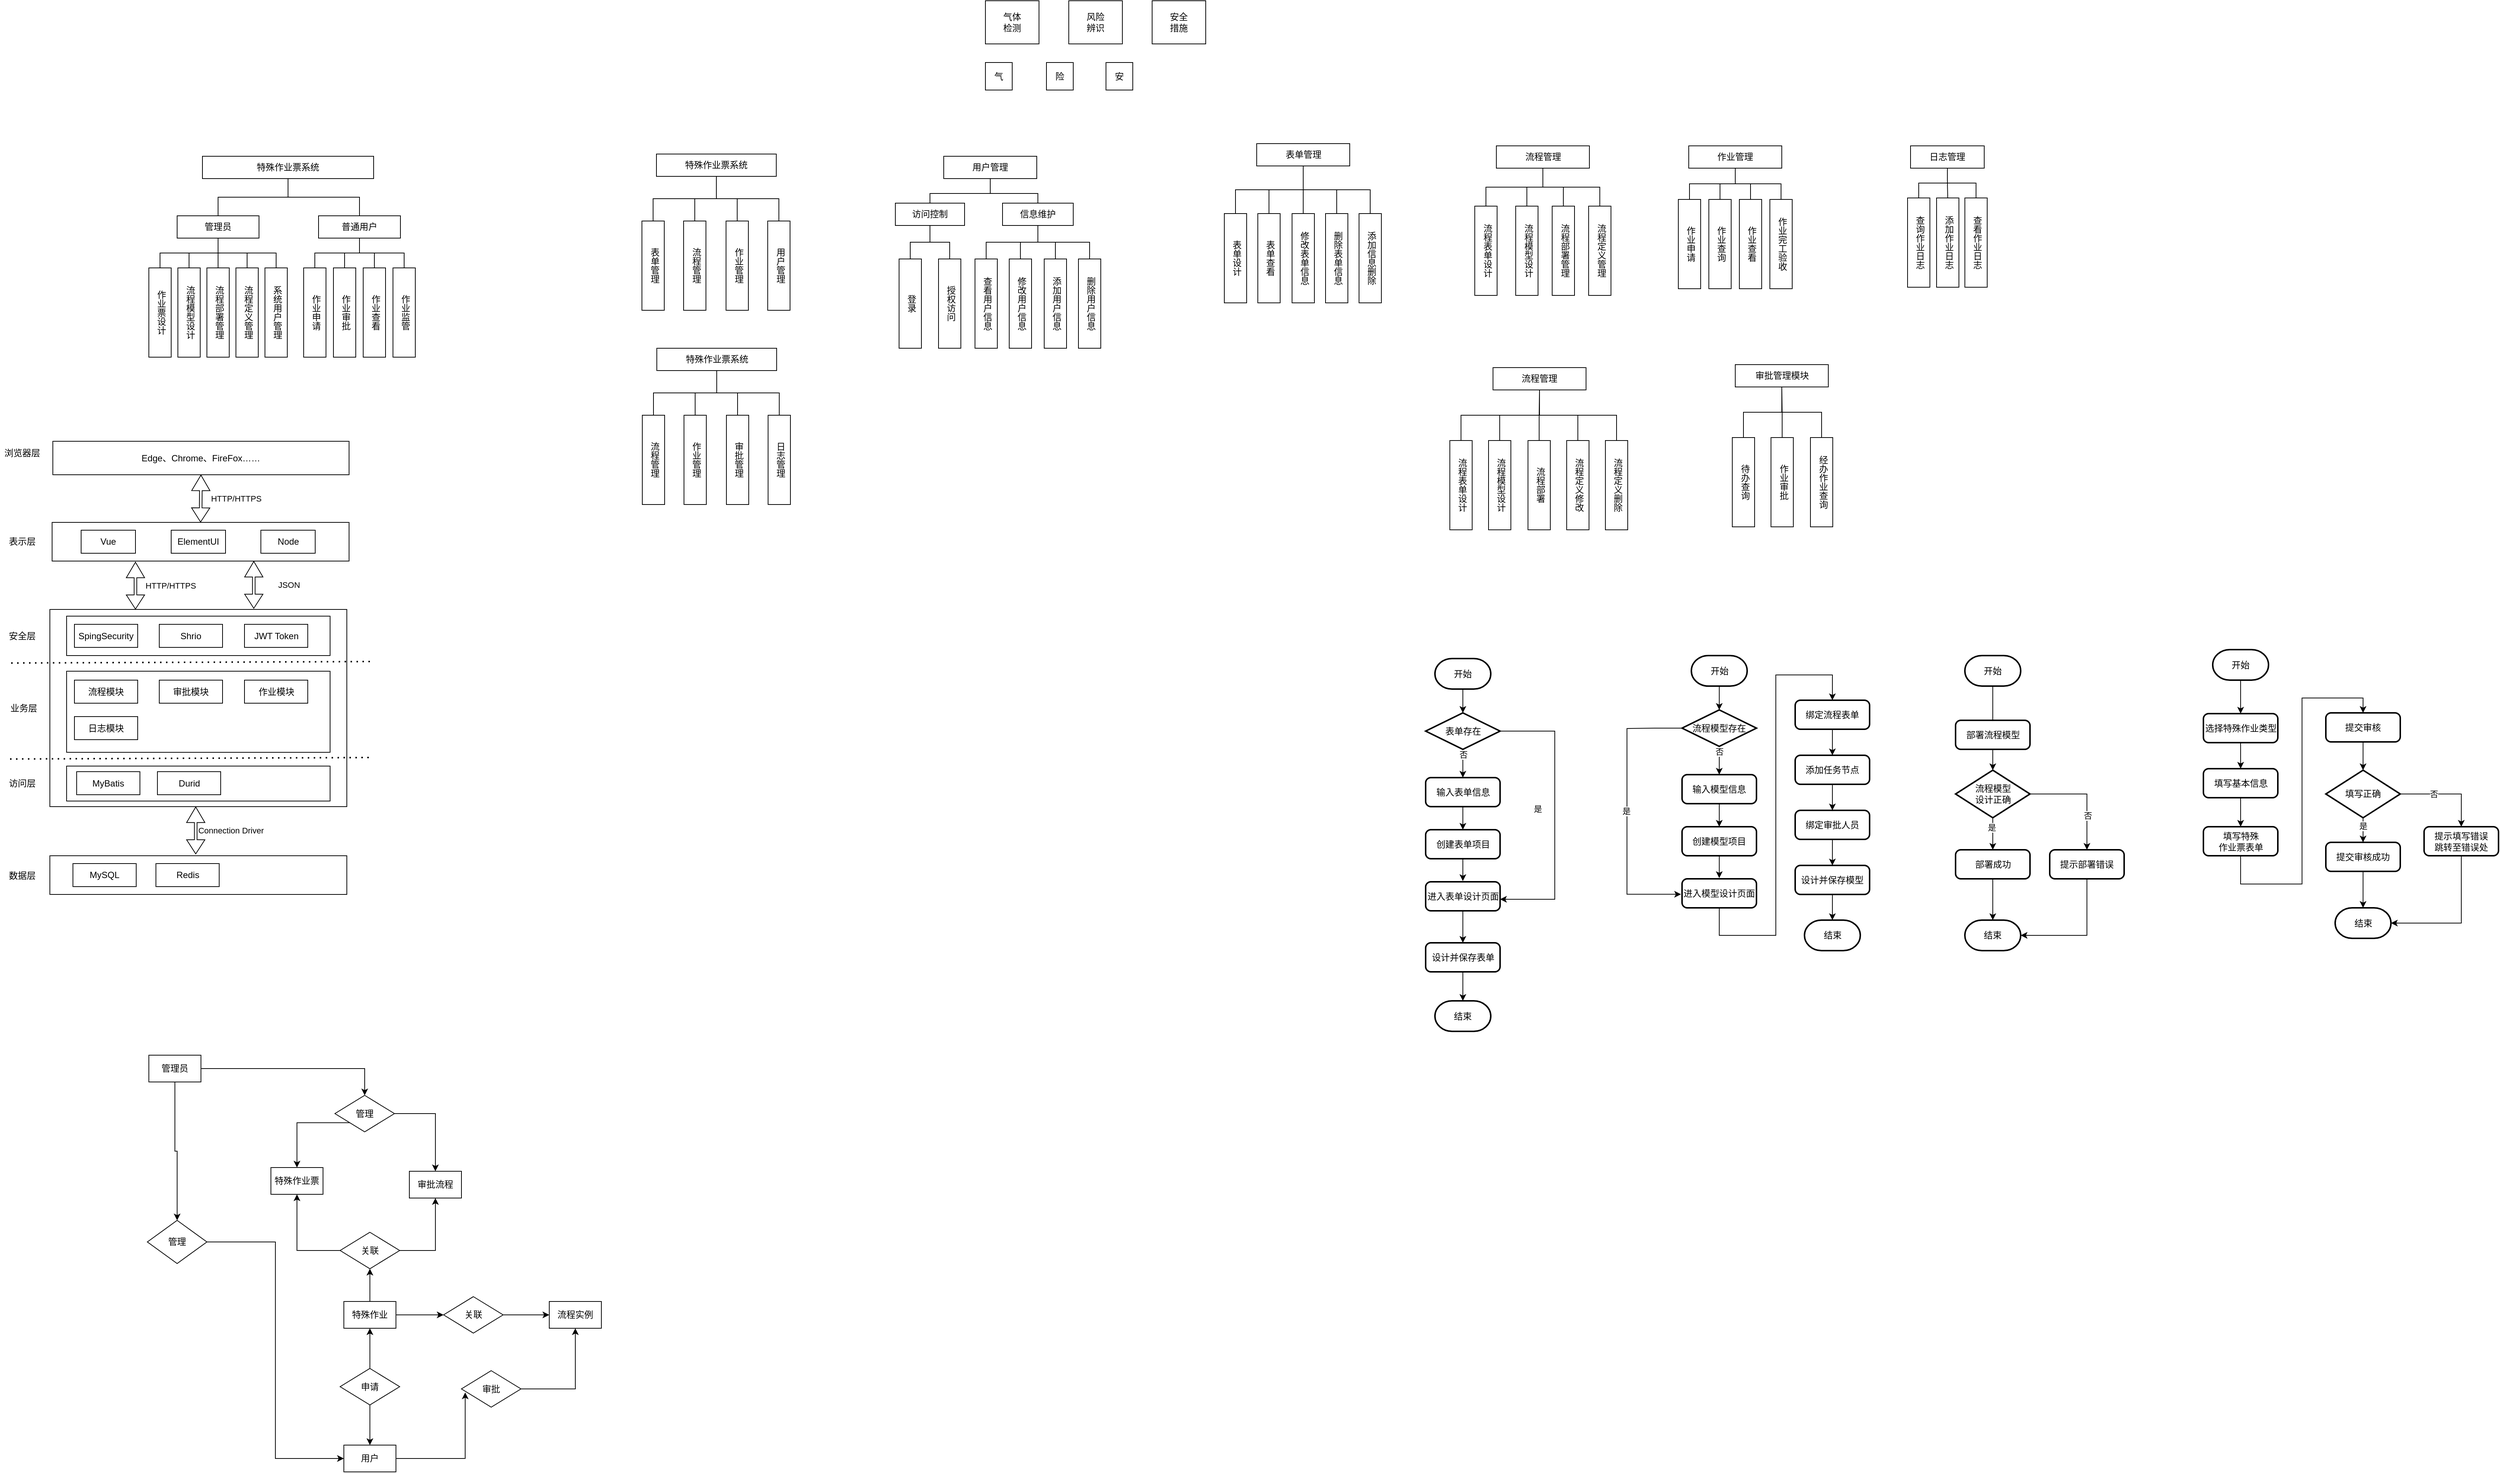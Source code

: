 <mxfile version="26.2.13">
  <diagram name="第 1 页" id="0o3vf0J7doep9oHjO9D6">
    <mxGraphModel dx="1480" dy="1226" grid="0" gridSize="10" guides="1" tooltips="1" connect="1" arrows="1" fold="1" page="0" pageScale="1" pageWidth="827" pageHeight="1169" math="0" shadow="0">
      <root>
        <mxCell id="0" />
        <mxCell id="1" parent="0" />
        <mxCell id="T9cRB7cxZAfNw0go3Zid-5" value="" style="edgeStyle=orthogonalEdgeStyle;rounded=0;orthogonalLoop=1;jettySize=auto;html=1;endArrow=none;endFill=0;entryX=0.5;entryY=0;entryDx=0;entryDy=0;" parent="1" source="T9cRB7cxZAfNw0go3Zid-1" target="T9cRB7cxZAfNw0go3Zid-3" edge="1">
          <mxGeometry relative="1" as="geometry" />
        </mxCell>
        <mxCell id="T9cRB7cxZAfNw0go3Zid-6" style="edgeStyle=orthogonalEdgeStyle;rounded=0;orthogonalLoop=1;jettySize=auto;html=1;endArrow=none;endFill=0;" parent="1" source="T9cRB7cxZAfNw0go3Zid-1" target="T9cRB7cxZAfNw0go3Zid-2" edge="1">
          <mxGeometry relative="1" as="geometry" />
        </mxCell>
        <mxCell id="T9cRB7cxZAfNw0go3Zid-1" value="特殊作业票系统" style="rounded=0;whiteSpace=wrap;html=1;" parent="1" vertex="1">
          <mxGeometry x="344" y="140" width="230" height="30" as="geometry" />
        </mxCell>
        <mxCell id="T9cRB7cxZAfNw0go3Zid-17" value="" style="edgeStyle=orthogonalEdgeStyle;rounded=0;orthogonalLoop=1;jettySize=auto;html=1;endArrow=none;endFill=0;" parent="1" source="T9cRB7cxZAfNw0go3Zid-2" target="T9cRB7cxZAfNw0go3Zid-10" edge="1">
          <mxGeometry relative="1" as="geometry" />
        </mxCell>
        <mxCell id="T9cRB7cxZAfNw0go3Zid-23" style="edgeStyle=orthogonalEdgeStyle;rounded=0;orthogonalLoop=1;jettySize=auto;html=1;exitX=0.5;exitY=1;exitDx=0;exitDy=0;entryX=0.5;entryY=0;entryDx=0;entryDy=0;endArrow=none;endFill=0;" parent="1" source="T9cRB7cxZAfNw0go3Zid-2" target="T9cRB7cxZAfNw0go3Zid-7" edge="1">
          <mxGeometry relative="1" as="geometry" />
        </mxCell>
        <mxCell id="T9cRB7cxZAfNw0go3Zid-24" style="edgeStyle=orthogonalEdgeStyle;rounded=0;orthogonalLoop=1;jettySize=auto;html=1;exitX=0.5;exitY=1;exitDx=0;exitDy=0;entryX=0.5;entryY=0;entryDx=0;entryDy=0;endArrow=none;endFill=0;" parent="1" source="T9cRB7cxZAfNw0go3Zid-2" target="T9cRB7cxZAfNw0go3Zid-8" edge="1">
          <mxGeometry relative="1" as="geometry" />
        </mxCell>
        <mxCell id="T9cRB7cxZAfNw0go3Zid-2" value="管理员" style="rounded=0;whiteSpace=wrap;html=1;" parent="1" vertex="1">
          <mxGeometry x="310" y="220" width="110" height="30" as="geometry" />
        </mxCell>
        <mxCell id="T9cRB7cxZAfNw0go3Zid-25" style="edgeStyle=orthogonalEdgeStyle;rounded=0;orthogonalLoop=1;jettySize=auto;html=1;exitX=0.5;exitY=1;exitDx=0;exitDy=0;entryX=0.5;entryY=0;entryDx=0;entryDy=0;endArrow=none;endFill=0;" parent="1" source="T9cRB7cxZAfNw0go3Zid-3" target="T9cRB7cxZAfNw0go3Zid-14" edge="1">
          <mxGeometry relative="1" as="geometry" />
        </mxCell>
        <mxCell id="T9cRB7cxZAfNw0go3Zid-26" style="edgeStyle=orthogonalEdgeStyle;rounded=0;orthogonalLoop=1;jettySize=auto;html=1;exitX=0.5;exitY=1;exitDx=0;exitDy=0;entryX=0.5;entryY=0;entryDx=0;entryDy=0;endArrow=none;endFill=0;" parent="1" source="T9cRB7cxZAfNw0go3Zid-3" target="T9cRB7cxZAfNw0go3Zid-15" edge="1">
          <mxGeometry relative="1" as="geometry" />
        </mxCell>
        <mxCell id="T9cRB7cxZAfNw0go3Zid-27" style="edgeStyle=orthogonalEdgeStyle;rounded=0;orthogonalLoop=1;jettySize=auto;html=1;exitX=0.5;exitY=1;exitDx=0;exitDy=0;entryX=0.5;entryY=0;entryDx=0;entryDy=0;endArrow=none;endFill=0;" parent="1" source="T9cRB7cxZAfNw0go3Zid-3" target="T9cRB7cxZAfNw0go3Zid-13" edge="1">
          <mxGeometry relative="1" as="geometry" />
        </mxCell>
        <mxCell id="T9cRB7cxZAfNw0go3Zid-28" style="edgeStyle=orthogonalEdgeStyle;rounded=0;orthogonalLoop=1;jettySize=auto;html=1;exitX=0.5;exitY=1;exitDx=0;exitDy=0;entryX=0.5;entryY=0;entryDx=0;entryDy=0;endArrow=none;endFill=0;" parent="1" source="T9cRB7cxZAfNw0go3Zid-3" target="T9cRB7cxZAfNw0go3Zid-12" edge="1">
          <mxGeometry relative="1" as="geometry" />
        </mxCell>
        <mxCell id="T9cRB7cxZAfNw0go3Zid-3" value="普通用户" style="rounded=0;whiteSpace=wrap;html=1;" parent="1" vertex="1">
          <mxGeometry x="500" y="220" width="110" height="30" as="geometry" />
        </mxCell>
        <mxCell id="T9cRB7cxZAfNw0go3Zid-7" value="流程模型设计" style="rounded=0;whiteSpace=wrap;verticalAlign=middle;textDirection=vertical-lr;labelPosition=center;verticalLabelPosition=middle;align=center;html=1;" parent="1" vertex="1">
          <mxGeometry x="311" y="290" width="30" height="120" as="geometry" />
        </mxCell>
        <mxCell id="T9cRB7cxZAfNw0go3Zid-8" value="作业票设计" style="rounded=0;whiteSpace=wrap;verticalAlign=middle;textDirection=vertical-lr;labelPosition=center;verticalLabelPosition=middle;align=center;html=1;" parent="1" vertex="1">
          <mxGeometry x="272" y="290" width="30" height="120" as="geometry" />
        </mxCell>
        <mxCell id="T9cRB7cxZAfNw0go3Zid-9" value="流程定义管理" style="rounded=0;whiteSpace=wrap;verticalAlign=middle;textDirection=vertical-lr;labelPosition=center;verticalLabelPosition=middle;align=center;html=1;" parent="1" vertex="1">
          <mxGeometry x="389" y="290" width="30" height="120" as="geometry" />
        </mxCell>
        <mxCell id="T9cRB7cxZAfNw0go3Zid-10" value="流程部署管理" style="rounded=0;whiteSpace=wrap;verticalAlign=middle;textDirection=vertical-lr;labelPosition=center;verticalLabelPosition=middle;align=center;html=1;" parent="1" vertex="1">
          <mxGeometry x="350" y="290" width="30" height="120" as="geometry" />
        </mxCell>
        <mxCell id="T9cRB7cxZAfNw0go3Zid-12" value="作业申请" style="rounded=0;whiteSpace=wrap;verticalAlign=middle;textDirection=vertical-lr;labelPosition=center;verticalLabelPosition=middle;align=center;html=1;" parent="1" vertex="1">
          <mxGeometry x="480" y="290" width="30" height="120" as="geometry" />
        </mxCell>
        <mxCell id="T9cRB7cxZAfNw0go3Zid-13" value="作业审批" style="rounded=0;whiteSpace=wrap;verticalAlign=middle;textDirection=vertical-lr;labelPosition=center;verticalLabelPosition=middle;align=center;html=1;" parent="1" vertex="1">
          <mxGeometry x="520" y="290" width="30" height="120" as="geometry" />
        </mxCell>
        <mxCell id="T9cRB7cxZAfNw0go3Zid-14" value="作业查看" style="rounded=0;whiteSpace=wrap;verticalAlign=middle;textDirection=vertical-lr;labelPosition=center;verticalLabelPosition=middle;align=center;html=1;" parent="1" vertex="1">
          <mxGeometry x="560" y="290" width="30" height="120" as="geometry" />
        </mxCell>
        <mxCell id="T9cRB7cxZAfNw0go3Zid-15" value="作业监管" style="rounded=0;whiteSpace=wrap;verticalAlign=middle;textDirection=vertical-lr;labelPosition=center;verticalLabelPosition=middle;align=center;html=1;" parent="1" vertex="1">
          <mxGeometry x="600" y="290" width="30" height="120" as="geometry" />
        </mxCell>
        <mxCell id="T9cRB7cxZAfNw0go3Zid-16" value="系统用户管理" style="rounded=0;whiteSpace=wrap;verticalAlign=middle;textDirection=vertical-lr;labelPosition=center;verticalLabelPosition=middle;align=center;html=1;" parent="1" vertex="1">
          <mxGeometry x="428" y="290" width="30" height="120" as="geometry" />
        </mxCell>
        <mxCell id="T9cRB7cxZAfNw0go3Zid-18" value="" style="edgeStyle=orthogonalEdgeStyle;rounded=0;orthogonalLoop=1;jettySize=auto;html=1;endArrow=none;endFill=0;entryX=0.5;entryY=0;entryDx=0;entryDy=0;exitX=0.5;exitY=1;exitDx=0;exitDy=0;" parent="1" source="T9cRB7cxZAfNw0go3Zid-2" target="T9cRB7cxZAfNw0go3Zid-9" edge="1">
          <mxGeometry relative="1" as="geometry">
            <mxPoint x="375" y="260" as="sourcePoint" />
            <mxPoint x="369" y="290" as="targetPoint" />
          </mxGeometry>
        </mxCell>
        <mxCell id="T9cRB7cxZAfNw0go3Zid-20" value="" style="edgeStyle=orthogonalEdgeStyle;rounded=0;orthogonalLoop=1;jettySize=auto;html=1;endArrow=none;endFill=0;entryX=0.5;entryY=0;entryDx=0;entryDy=0;exitX=0.5;exitY=1;exitDx=0;exitDy=0;" parent="1" source="T9cRB7cxZAfNw0go3Zid-2" target="T9cRB7cxZAfNw0go3Zid-16" edge="1">
          <mxGeometry relative="1" as="geometry">
            <mxPoint x="375" y="260" as="sourcePoint" />
            <mxPoint x="409" y="290" as="targetPoint" />
          </mxGeometry>
        </mxCell>
        <mxCell id="T9cRB7cxZAfNw0go3Zid-29" value="" style="rounded=0;whiteSpace=wrap;html=1;flipV=1;" parent="1" vertex="1">
          <mxGeometry x="142" y="632" width="399" height="52" as="geometry" />
        </mxCell>
        <mxCell id="T9cRB7cxZAfNw0go3Zid-30" value="Edge、Chrome、FireFox……" style="rounded=0;whiteSpace=wrap;html=1;flipV=1;" parent="1" vertex="1">
          <mxGeometry x="143" y="523" width="398" height="45" as="geometry" />
        </mxCell>
        <mxCell id="T9cRB7cxZAfNw0go3Zid-31" value="浏览器层" style="text;html=1;align=center;verticalAlign=middle;whiteSpace=wrap;rounded=0;" parent="1" vertex="1">
          <mxGeometry x="72" y="524" width="60" height="30" as="geometry" />
        </mxCell>
        <mxCell id="T9cRB7cxZAfNw0go3Zid-32" value="" style="shape=flexArrow;endArrow=classic;startArrow=classic;html=1;rounded=0;entryX=0.5;entryY=1;entryDx=0;entryDy=0;exitX=0.5;exitY=0;exitDx=0;exitDy=0;width=3.529;endSize=6.612;" parent="1" source="T9cRB7cxZAfNw0go3Zid-29" target="T9cRB7cxZAfNw0go3Zid-30" edge="1">
          <mxGeometry width="100" height="100" relative="1" as="geometry">
            <mxPoint x="259" y="664" as="sourcePoint" />
            <mxPoint x="359" y="564" as="targetPoint" />
          </mxGeometry>
        </mxCell>
        <mxCell id="T9cRB7cxZAfNw0go3Zid-33" value="HTTP/HTTPS" style="edgeLabel;html=1;align=center;verticalAlign=middle;resizable=0;points=[];" parent="T9cRB7cxZAfNw0go3Zid-32" vertex="1" connectable="0">
          <mxGeometry x="0.188" relative="1" as="geometry">
            <mxPoint x="47" y="6" as="offset" />
          </mxGeometry>
        </mxCell>
        <mxCell id="T9cRB7cxZAfNw0go3Zid-34" value="表示层" style="text;html=1;align=center;verticalAlign=middle;whiteSpace=wrap;rounded=0;" parent="1" vertex="1">
          <mxGeometry x="72" y="642.5" width="60" height="30" as="geometry" />
        </mxCell>
        <mxCell id="T9cRB7cxZAfNw0go3Zid-35" value="Vue" style="rounded=0;whiteSpace=wrap;html=1;" parent="1" vertex="1">
          <mxGeometry x="181" y="642.5" width="73" height="31" as="geometry" />
        </mxCell>
        <mxCell id="T9cRB7cxZAfNw0go3Zid-36" value="ElementUI" style="rounded=0;whiteSpace=wrap;html=1;" parent="1" vertex="1">
          <mxGeometry x="302" y="642.5" width="73" height="31" as="geometry" />
        </mxCell>
        <mxCell id="T9cRB7cxZAfNw0go3Zid-37" value="Node" style="rounded=0;whiteSpace=wrap;html=1;" parent="1" vertex="1">
          <mxGeometry x="422.5" y="642.5" width="73" height="31" as="geometry" />
        </mxCell>
        <mxCell id="T9cRB7cxZAfNw0go3Zid-40" value="" style="rounded=0;whiteSpace=wrap;html=1;flipV=1;" parent="1" vertex="1">
          <mxGeometry x="139" y="749" width="399" height="265" as="geometry" />
        </mxCell>
        <mxCell id="T9cRB7cxZAfNw0go3Zid-42" value="安全层" style="text;html=1;align=center;verticalAlign=middle;whiteSpace=wrap;rounded=0;" parent="1" vertex="1">
          <mxGeometry x="72" y="770" width="60" height="30" as="geometry" />
        </mxCell>
        <mxCell id="T9cRB7cxZAfNw0go3Zid-63" value="" style="rounded=0;whiteSpace=wrap;html=1;" parent="1" vertex="1">
          <mxGeometry x="161.5" y="758" width="354" height="53" as="geometry" />
        </mxCell>
        <mxCell id="T9cRB7cxZAfNw0go3Zid-43" value="SpingSecurity" style="rounded=0;whiteSpace=wrap;html=1;" parent="1" vertex="1">
          <mxGeometry x="172" y="769" width="85" height="31" as="geometry" />
        </mxCell>
        <mxCell id="T9cRB7cxZAfNw0go3Zid-44" value="Shrio" style="rounded=0;whiteSpace=wrap;html=1;" parent="1" vertex="1">
          <mxGeometry x="286" y="769" width="85" height="31" as="geometry" />
        </mxCell>
        <mxCell id="T9cRB7cxZAfNw0go3Zid-45" value="JWT Token" style="rounded=0;whiteSpace=wrap;html=1;" parent="1" vertex="1">
          <mxGeometry x="400.5" y="769" width="85" height="31" as="geometry" />
        </mxCell>
        <mxCell id="T9cRB7cxZAfNw0go3Zid-47" value="" style="endArrow=none;dashed=1;html=1;dashPattern=1 3;strokeWidth=2;rounded=0;" parent="1" edge="1">
          <mxGeometry width="50" height="50" relative="1" as="geometry">
            <mxPoint x="87" y="821" as="sourcePoint" />
            <mxPoint x="573" y="819" as="targetPoint" />
          </mxGeometry>
        </mxCell>
        <mxCell id="T9cRB7cxZAfNw0go3Zid-48" value="" style="endArrow=none;dashed=1;html=1;dashPattern=1 3;strokeWidth=2;rounded=0;" parent="1" edge="1">
          <mxGeometry width="50" height="50" relative="1" as="geometry">
            <mxPoint x="85.5" y="950" as="sourcePoint" />
            <mxPoint x="571.5" y="948" as="targetPoint" />
          </mxGeometry>
        </mxCell>
        <mxCell id="T9cRB7cxZAfNw0go3Zid-49" value="业务层" style="text;html=1;align=center;verticalAlign=middle;whiteSpace=wrap;rounded=0;" parent="1" vertex="1">
          <mxGeometry x="74" y="866.5" width="60" height="30" as="geometry" />
        </mxCell>
        <mxCell id="T9cRB7cxZAfNw0go3Zid-50" value="" style="rounded=0;whiteSpace=wrap;html=1;" parent="1" vertex="1">
          <mxGeometry x="161.5" y="832" width="354" height="109" as="geometry" />
        </mxCell>
        <mxCell id="T9cRB7cxZAfNw0go3Zid-56" value="流程模块" style="rounded=0;whiteSpace=wrap;html=1;" parent="1" vertex="1">
          <mxGeometry x="172" y="844" width="85" height="31" as="geometry" />
        </mxCell>
        <mxCell id="T9cRB7cxZAfNw0go3Zid-62" value="访问层" style="text;html=1;align=center;verticalAlign=middle;whiteSpace=wrap;rounded=0;" parent="1" vertex="1">
          <mxGeometry x="72" y="968" width="60" height="30" as="geometry" />
        </mxCell>
        <mxCell id="T9cRB7cxZAfNw0go3Zid-69" value="" style="rounded=0;whiteSpace=wrap;html=1;" parent="1" vertex="1">
          <mxGeometry x="161.5" y="959.5" width="354" height="47" as="geometry" />
        </mxCell>
        <mxCell id="T9cRB7cxZAfNw0go3Zid-71" value="MyBatis" style="rounded=0;whiteSpace=wrap;html=1;" parent="1" vertex="1">
          <mxGeometry x="175" y="967" width="85" height="31" as="geometry" />
        </mxCell>
        <mxCell id="T9cRB7cxZAfNw0go3Zid-72" value="Durid" style="rounded=0;whiteSpace=wrap;html=1;" parent="1" vertex="1">
          <mxGeometry x="283.5" y="967" width="85" height="31" as="geometry" />
        </mxCell>
        <mxCell id="T9cRB7cxZAfNw0go3Zid-74" value="" style="rounded=0;whiteSpace=wrap;html=1;flipV=1;" parent="1" vertex="1">
          <mxGeometry x="139" y="1080" width="399" height="52" as="geometry" />
        </mxCell>
        <mxCell id="T9cRB7cxZAfNw0go3Zid-75" value="MySQL" style="rounded=0;whiteSpace=wrap;html=1;" parent="1" vertex="1">
          <mxGeometry x="170" y="1090.5" width="85" height="31" as="geometry" />
        </mxCell>
        <mxCell id="T9cRB7cxZAfNw0go3Zid-76" value="Redis" style="rounded=0;whiteSpace=wrap;html=1;" parent="1" vertex="1">
          <mxGeometry x="281.5" y="1090.5" width="85" height="31" as="geometry" />
        </mxCell>
        <mxCell id="T9cRB7cxZAfNw0go3Zid-78" value="数据层" style="text;html=1;align=center;verticalAlign=middle;whiteSpace=wrap;rounded=0;" parent="1" vertex="1">
          <mxGeometry x="72" y="1091.5" width="60" height="30" as="geometry" />
        </mxCell>
        <mxCell id="T9cRB7cxZAfNw0go3Zid-87" value="" style="shape=flexArrow;endArrow=classic;startArrow=classic;html=1;rounded=0;entryX=0.5;entryY=1;entryDx=0;entryDy=0;exitX=0.5;exitY=0;exitDx=0;exitDy=0;width=3.529;endSize=6.612;" parent="1" edge="1">
          <mxGeometry width="100" height="100" relative="1" as="geometry">
            <mxPoint x="254" y="749" as="sourcePoint" />
            <mxPoint x="254" y="685" as="targetPoint" />
          </mxGeometry>
        </mxCell>
        <mxCell id="T9cRB7cxZAfNw0go3Zid-88" value="HTTP/HTTPS" style="edgeLabel;html=1;align=center;verticalAlign=middle;resizable=0;points=[];" parent="T9cRB7cxZAfNw0go3Zid-87" vertex="1" connectable="0">
          <mxGeometry x="0.188" relative="1" as="geometry">
            <mxPoint x="47" y="6" as="offset" />
          </mxGeometry>
        </mxCell>
        <mxCell id="T9cRB7cxZAfNw0go3Zid-89" value="" style="shape=flexArrow;endArrow=classic;startArrow=classic;html=1;rounded=0;entryX=0.5;entryY=1;entryDx=0;entryDy=0;exitX=0.5;exitY=0;exitDx=0;exitDy=0;width=3.529;endSize=6.612;" parent="1" edge="1">
          <mxGeometry width="100" height="100" relative="1" as="geometry">
            <mxPoint x="413" y="748" as="sourcePoint" />
            <mxPoint x="413" y="684" as="targetPoint" />
          </mxGeometry>
        </mxCell>
        <mxCell id="T9cRB7cxZAfNw0go3Zid-90" value="JSON" style="edgeLabel;html=1;align=center;verticalAlign=middle;resizable=0;points=[];" parent="T9cRB7cxZAfNw0go3Zid-89" vertex="1" connectable="0">
          <mxGeometry x="0.188" relative="1" as="geometry">
            <mxPoint x="47" y="6" as="offset" />
          </mxGeometry>
        </mxCell>
        <mxCell id="T9cRB7cxZAfNw0go3Zid-91" value="" style="shape=flexArrow;endArrow=classic;startArrow=classic;html=1;rounded=0;entryX=0.5;entryY=1;entryDx=0;entryDy=0;exitX=0.5;exitY=0;exitDx=0;exitDy=0;width=3.529;endSize=6.612;" parent="1" edge="1">
          <mxGeometry width="100" height="100" relative="1" as="geometry">
            <mxPoint x="335" y="1078" as="sourcePoint" />
            <mxPoint x="335" y="1014" as="targetPoint" />
          </mxGeometry>
        </mxCell>
        <mxCell id="T9cRB7cxZAfNw0go3Zid-92" value="Connection Driver" style="edgeLabel;html=1;align=center;verticalAlign=middle;resizable=0;points=[];" parent="T9cRB7cxZAfNw0go3Zid-91" vertex="1" connectable="0">
          <mxGeometry x="0.188" relative="1" as="geometry">
            <mxPoint x="47" y="6" as="offset" />
          </mxGeometry>
        </mxCell>
        <mxCell id="T9cRB7cxZAfNw0go3Zid-104" style="edgeStyle=orthogonalEdgeStyle;rounded=0;orthogonalLoop=1;jettySize=auto;html=1;exitX=0.5;exitY=1;exitDx=0;exitDy=0;entryX=0.5;entryY=0;entryDx=0;entryDy=0;endArrow=none;endFill=0;" parent="1" source="T9cRB7cxZAfNw0go3Zid-97" target="T9cRB7cxZAfNw0go3Zid-99" edge="1">
          <mxGeometry relative="1" as="geometry" />
        </mxCell>
        <mxCell id="T9cRB7cxZAfNw0go3Zid-105" style="edgeStyle=orthogonalEdgeStyle;rounded=0;orthogonalLoop=1;jettySize=auto;html=1;exitX=0.5;exitY=1;exitDx=0;exitDy=0;entryX=0.5;entryY=0;entryDx=0;entryDy=0;endArrow=none;endFill=0;" parent="1" source="T9cRB7cxZAfNw0go3Zid-97" target="T9cRB7cxZAfNw0go3Zid-100" edge="1">
          <mxGeometry relative="1" as="geometry" />
        </mxCell>
        <mxCell id="T9cRB7cxZAfNw0go3Zid-106" style="edgeStyle=orthogonalEdgeStyle;rounded=0;orthogonalLoop=1;jettySize=auto;html=1;exitX=0.5;exitY=1;exitDx=0;exitDy=0;entryX=0.5;entryY=0;entryDx=0;entryDy=0;endArrow=none;endFill=0;" parent="1" source="T9cRB7cxZAfNw0go3Zid-97" target="T9cRB7cxZAfNw0go3Zid-101" edge="1">
          <mxGeometry relative="1" as="geometry" />
        </mxCell>
        <mxCell id="T9cRB7cxZAfNw0go3Zid-107" style="edgeStyle=orthogonalEdgeStyle;rounded=0;orthogonalLoop=1;jettySize=auto;html=1;exitX=0.5;exitY=1;exitDx=0;exitDy=0;endArrow=none;endFill=0;" parent="1" source="T9cRB7cxZAfNw0go3Zid-97" target="T9cRB7cxZAfNw0go3Zid-102" edge="1">
          <mxGeometry relative="1" as="geometry" />
        </mxCell>
        <mxCell id="T9cRB7cxZAfNw0go3Zid-97" value="特殊作业票系统" style="rounded=0;whiteSpace=wrap;html=1;" parent="1" vertex="1">
          <mxGeometry x="954" y="137" width="161" height="30" as="geometry" />
        </mxCell>
        <mxCell id="T9cRB7cxZAfNw0go3Zid-99" value="表单管理" style="rounded=0;whiteSpace=wrap;verticalAlign=middle;textDirection=vertical-lr;labelPosition=center;verticalLabelPosition=middle;align=center;html=1;" parent="1" vertex="1">
          <mxGeometry x="934.5" y="227" width="30" height="120" as="geometry" />
        </mxCell>
        <mxCell id="T9cRB7cxZAfNw0go3Zid-100" value="流程管理" style="rounded=0;whiteSpace=wrap;verticalAlign=middle;textDirection=vertical-lr;labelPosition=center;verticalLabelPosition=middle;align=center;html=1;" parent="1" vertex="1">
          <mxGeometry x="990.5" y="227" width="30" height="120" as="geometry" />
        </mxCell>
        <mxCell id="T9cRB7cxZAfNw0go3Zid-101" value="作业管理" style="rounded=0;whiteSpace=wrap;verticalAlign=middle;textDirection=vertical-lr;labelPosition=center;verticalLabelPosition=middle;align=center;html=1;" parent="1" vertex="1">
          <mxGeometry x="1047.5" y="227" width="30" height="120" as="geometry" />
        </mxCell>
        <mxCell id="T9cRB7cxZAfNw0go3Zid-102" value="用户管理" style="rounded=0;whiteSpace=wrap;verticalAlign=middle;textDirection=vertical-lr;labelPosition=center;verticalLabelPosition=middle;align=center;html=1;" parent="1" vertex="1">
          <mxGeometry x="1103.5" y="227" width="30" height="120" as="geometry" />
        </mxCell>
        <mxCell id="T9cRB7cxZAfNw0go3Zid-112" style="edgeStyle=orthogonalEdgeStyle;rounded=0;orthogonalLoop=1;jettySize=auto;html=1;exitX=0.5;exitY=1;exitDx=0;exitDy=0;entryX=0.5;entryY=0;entryDx=0;entryDy=0;endArrow=none;endFill=0;" parent="1" source="T9cRB7cxZAfNw0go3Zid-108" target="T9cRB7cxZAfNw0go3Zid-111" edge="1">
          <mxGeometry relative="1" as="geometry" />
        </mxCell>
        <mxCell id="T9cRB7cxZAfNw0go3Zid-114" style="edgeStyle=orthogonalEdgeStyle;rounded=0;orthogonalLoop=1;jettySize=auto;html=1;exitX=0.5;exitY=1;exitDx=0;exitDy=0;entryX=0.5;entryY=0;entryDx=0;entryDy=0;endArrow=none;endFill=0;" parent="1" source="T9cRB7cxZAfNw0go3Zid-108" target="T9cRB7cxZAfNw0go3Zid-110" edge="1">
          <mxGeometry relative="1" as="geometry" />
        </mxCell>
        <mxCell id="T9cRB7cxZAfNw0go3Zid-108" value="用户管理" style="rounded=0;whiteSpace=wrap;html=1;" parent="1" vertex="1">
          <mxGeometry x="1340" y="140" width="125" height="30" as="geometry" />
        </mxCell>
        <mxCell id="T9cRB7cxZAfNw0go3Zid-109" value="登录" style="rounded=0;whiteSpace=wrap;verticalAlign=middle;textDirection=vertical-lr;labelPosition=center;verticalLabelPosition=middle;align=center;html=1;" parent="1" vertex="1">
          <mxGeometry x="1280" y="278" width="30" height="120" as="geometry" />
        </mxCell>
        <mxCell id="T9cRB7cxZAfNw0go3Zid-126" style="edgeStyle=orthogonalEdgeStyle;rounded=0;orthogonalLoop=1;jettySize=auto;html=1;entryX=0.5;entryY=0;entryDx=0;entryDy=0;exitX=0.5;exitY=1;exitDx=0;exitDy=0;endArrow=none;endFill=0;" parent="1" source="T9cRB7cxZAfNw0go3Zid-110" target="T9cRB7cxZAfNw0go3Zid-116" edge="1">
          <mxGeometry relative="1" as="geometry" />
        </mxCell>
        <mxCell id="T9cRB7cxZAfNw0go3Zid-130" style="edgeStyle=orthogonalEdgeStyle;rounded=0;orthogonalLoop=1;jettySize=auto;html=1;exitX=0.5;exitY=1;exitDx=0;exitDy=0;entryX=0.5;entryY=0;entryDx=0;entryDy=0;endArrow=none;endFill=0;" parent="1" source="T9cRB7cxZAfNw0go3Zid-110" target="T9cRB7cxZAfNw0go3Zid-119" edge="1">
          <mxGeometry relative="1" as="geometry" />
        </mxCell>
        <mxCell id="T9cRB7cxZAfNw0go3Zid-110" value="信息维护" style="rounded=0;whiteSpace=wrap;html=1;" parent="1" vertex="1">
          <mxGeometry x="1419" y="203" width="95" height="30" as="geometry" />
        </mxCell>
        <mxCell id="T9cRB7cxZAfNw0go3Zid-123" style="edgeStyle=orthogonalEdgeStyle;rounded=0;orthogonalLoop=1;jettySize=auto;html=1;entryX=0.5;entryY=0;entryDx=0;entryDy=0;endArrow=none;endFill=0;" parent="1" source="T9cRB7cxZAfNw0go3Zid-111" target="T9cRB7cxZAfNw0go3Zid-109" edge="1">
          <mxGeometry relative="1" as="geometry" />
        </mxCell>
        <mxCell id="T9cRB7cxZAfNw0go3Zid-124" style="edgeStyle=orthogonalEdgeStyle;rounded=0;orthogonalLoop=1;jettySize=auto;html=1;exitX=0.5;exitY=1;exitDx=0;exitDy=0;entryX=0.5;entryY=0;entryDx=0;entryDy=0;endArrow=none;endFill=0;" parent="1" source="T9cRB7cxZAfNw0go3Zid-111" target="T9cRB7cxZAfNw0go3Zid-115" edge="1">
          <mxGeometry relative="1" as="geometry" />
        </mxCell>
        <mxCell id="T9cRB7cxZAfNw0go3Zid-111" value="访问控制" style="rounded=0;whiteSpace=wrap;html=1;" parent="1" vertex="1">
          <mxGeometry x="1275" y="203" width="93" height="30" as="geometry" />
        </mxCell>
        <mxCell id="T9cRB7cxZAfNw0go3Zid-115" value="授权访问" style="rounded=0;whiteSpace=wrap;verticalAlign=middle;textDirection=vertical-lr;labelPosition=center;verticalLabelPosition=middle;align=center;html=1;" parent="1" vertex="1">
          <mxGeometry x="1333" y="278" width="30" height="120" as="geometry" />
        </mxCell>
        <mxCell id="T9cRB7cxZAfNw0go3Zid-116" value="查看用户信息" style="rounded=0;whiteSpace=wrap;verticalAlign=middle;textDirection=vertical-lr;labelPosition=center;verticalLabelPosition=middle;align=center;html=1;" parent="1" vertex="1">
          <mxGeometry x="1382" y="278" width="30" height="120" as="geometry" />
        </mxCell>
        <mxCell id="T9cRB7cxZAfNw0go3Zid-127" value="" style="edgeStyle=orthogonalEdgeStyle;rounded=0;orthogonalLoop=1;jettySize=auto;html=1;endArrow=none;endFill=0;" parent="1" source="T9cRB7cxZAfNw0go3Zid-117" target="T9cRB7cxZAfNw0go3Zid-110" edge="1">
          <mxGeometry relative="1" as="geometry" />
        </mxCell>
        <mxCell id="T9cRB7cxZAfNw0go3Zid-117" value="修改用户信息" style="rounded=0;whiteSpace=wrap;verticalAlign=middle;textDirection=vertical-lr;labelPosition=center;verticalLabelPosition=middle;align=center;html=1;" parent="1" vertex="1">
          <mxGeometry x="1428" y="278" width="30" height="120" as="geometry" />
        </mxCell>
        <mxCell id="T9cRB7cxZAfNw0go3Zid-128" value="" style="edgeStyle=orthogonalEdgeStyle;rounded=0;orthogonalLoop=1;jettySize=auto;html=1;endArrow=none;endFill=0;" parent="1" source="T9cRB7cxZAfNw0go3Zid-118" target="T9cRB7cxZAfNw0go3Zid-110" edge="1">
          <mxGeometry relative="1" as="geometry" />
        </mxCell>
        <mxCell id="T9cRB7cxZAfNw0go3Zid-118" value="添加用户信息" style="rounded=0;whiteSpace=wrap;verticalAlign=middle;textDirection=vertical-lr;labelPosition=center;verticalLabelPosition=middle;align=center;html=1;" parent="1" vertex="1">
          <mxGeometry x="1475" y="278" width="30" height="120" as="geometry" />
        </mxCell>
        <mxCell id="T9cRB7cxZAfNw0go3Zid-119" value="删除用户信息" style="rounded=0;whiteSpace=wrap;verticalAlign=middle;textDirection=vertical-lr;labelPosition=center;verticalLabelPosition=middle;align=center;html=1;" parent="1" vertex="1">
          <mxGeometry x="1521" y="278" width="30" height="120" as="geometry" />
        </mxCell>
        <mxCell id="T9cRB7cxZAfNw0go3Zid-133" value="表单管理" style="rounded=0;whiteSpace=wrap;html=1;" parent="1" vertex="1">
          <mxGeometry x="1760.5" y="123" width="125" height="30" as="geometry" />
        </mxCell>
        <mxCell id="T9cRB7cxZAfNw0go3Zid-151" value="" style="edgeStyle=orthogonalEdgeStyle;rounded=0;orthogonalLoop=1;jettySize=auto;html=1;endArrow=none;endFill=0;" parent="1" source="T9cRB7cxZAfNw0go3Zid-135" target="T9cRB7cxZAfNw0go3Zid-133" edge="1">
          <mxGeometry relative="1" as="geometry">
            <Array as="points">
              <mxPoint x="1732" y="185" />
              <mxPoint x="1823" y="185" />
            </Array>
          </mxGeometry>
        </mxCell>
        <mxCell id="T9cRB7cxZAfNw0go3Zid-135" value="表单设计" style="rounded=0;whiteSpace=wrap;verticalAlign=middle;textDirection=vertical-lr;labelPosition=center;verticalLabelPosition=middle;align=center;html=1;" parent="1" vertex="1">
          <mxGeometry x="1717" y="217" width="30" height="120" as="geometry" />
        </mxCell>
        <mxCell id="T9cRB7cxZAfNw0go3Zid-150" value="" style="edgeStyle=orthogonalEdgeStyle;rounded=0;orthogonalLoop=1;jettySize=auto;html=1;endArrow=none;endFill=0;" parent="1" source="T9cRB7cxZAfNw0go3Zid-136" target="T9cRB7cxZAfNw0go3Zid-133" edge="1">
          <mxGeometry relative="1" as="geometry" />
        </mxCell>
        <mxCell id="T9cRB7cxZAfNw0go3Zid-136" value="表单查看" style="rounded=0;whiteSpace=wrap;verticalAlign=middle;textDirection=vertical-lr;labelPosition=center;verticalLabelPosition=middle;align=center;html=1;" parent="1" vertex="1">
          <mxGeometry x="1762" y="217" width="30" height="120" as="geometry" />
        </mxCell>
        <mxCell id="T9cRB7cxZAfNw0go3Zid-149" value="" style="edgeStyle=orthogonalEdgeStyle;rounded=0;orthogonalLoop=1;jettySize=auto;html=1;endArrow=none;endFill=0;" parent="1" source="T9cRB7cxZAfNw0go3Zid-137" target="T9cRB7cxZAfNw0go3Zid-133" edge="1">
          <mxGeometry relative="1" as="geometry" />
        </mxCell>
        <mxCell id="T9cRB7cxZAfNw0go3Zid-137" value="修改表单信息" style="rounded=0;whiteSpace=wrap;verticalAlign=middle;textDirection=vertical-lr;labelPosition=center;verticalLabelPosition=middle;align=center;html=1;" parent="1" vertex="1">
          <mxGeometry x="1808" y="217" width="30" height="120" as="geometry" />
        </mxCell>
        <mxCell id="T9cRB7cxZAfNw0go3Zid-152" value="" style="edgeStyle=orthogonalEdgeStyle;rounded=0;orthogonalLoop=1;jettySize=auto;html=1;endArrow=none;endFill=0;" parent="1" source="T9cRB7cxZAfNw0go3Zid-138" target="T9cRB7cxZAfNw0go3Zid-133" edge="1">
          <mxGeometry relative="1" as="geometry" />
        </mxCell>
        <mxCell id="T9cRB7cxZAfNw0go3Zid-138" value="删除表单信息" style="rounded=0;whiteSpace=wrap;verticalAlign=middle;textDirection=vertical-lr;labelPosition=center;verticalLabelPosition=middle;align=center;html=1;" parent="1" vertex="1">
          <mxGeometry x="1853" y="217" width="30" height="120" as="geometry" />
        </mxCell>
        <mxCell id="T9cRB7cxZAfNw0go3Zid-153" value="" style="edgeStyle=orthogonalEdgeStyle;rounded=0;orthogonalLoop=1;jettySize=auto;html=1;endArrow=none;endFill=0;" parent="1" source="T9cRB7cxZAfNw0go3Zid-139" target="T9cRB7cxZAfNw0go3Zid-133" edge="1">
          <mxGeometry relative="1" as="geometry">
            <Array as="points">
              <mxPoint x="1913" y="185" />
              <mxPoint x="1823" y="185" />
            </Array>
          </mxGeometry>
        </mxCell>
        <mxCell id="T9cRB7cxZAfNw0go3Zid-139" value="添加信息删除" style="rounded=0;whiteSpace=wrap;verticalAlign=middle;textDirection=vertical-lr;labelPosition=center;verticalLabelPosition=middle;align=center;html=1;" parent="1" vertex="1">
          <mxGeometry x="1898" y="217" width="30" height="120" as="geometry" />
        </mxCell>
        <mxCell id="QlkSDOuWF1XungDnMpaX-14" style="edgeStyle=orthogonalEdgeStyle;rounded=0;orthogonalLoop=1;jettySize=auto;html=1;endArrow=none;startFill=0;exitX=0.5;exitY=1;exitDx=0;exitDy=0;" parent="1" source="T9cRB7cxZAfNw0go3Zid-155" target="QlkSDOuWF1XungDnMpaX-13" edge="1">
          <mxGeometry relative="1" as="geometry" />
        </mxCell>
        <mxCell id="T9cRB7cxZAfNw0go3Zid-155" value="流程管理" style="rounded=0;whiteSpace=wrap;html=1;" parent="1" vertex="1">
          <mxGeometry x="2082.5" y="126" width="125" height="30" as="geometry" />
        </mxCell>
        <mxCell id="T9cRB7cxZAfNw0go3Zid-162" value="" style="edgeStyle=orthogonalEdgeStyle;rounded=0;orthogonalLoop=1;jettySize=auto;html=1;endArrow=none;endFill=0;" parent="1" source="T9cRB7cxZAfNw0go3Zid-158" target="T9cRB7cxZAfNw0go3Zid-155" edge="1">
          <mxGeometry relative="1" as="geometry" />
        </mxCell>
        <mxCell id="T9cRB7cxZAfNw0go3Zid-158" value="流程模型设计" style="rounded=0;whiteSpace=wrap;verticalAlign=middle;textDirection=vertical-lr;labelPosition=center;verticalLabelPosition=middle;align=center;html=1;" parent="1" vertex="1">
          <mxGeometry x="2108.5" y="207" width="30" height="120" as="geometry" />
        </mxCell>
        <mxCell id="T9cRB7cxZAfNw0go3Zid-163" value="" style="edgeStyle=orthogonalEdgeStyle;rounded=0;orthogonalLoop=1;jettySize=auto;html=1;endArrow=none;endFill=0;" parent="1" source="T9cRB7cxZAfNw0go3Zid-159" target="T9cRB7cxZAfNw0go3Zid-155" edge="1">
          <mxGeometry relative="1" as="geometry" />
        </mxCell>
        <mxCell id="T9cRB7cxZAfNw0go3Zid-159" value="流程部署管理" style="rounded=0;whiteSpace=wrap;verticalAlign=middle;textDirection=vertical-lr;labelPosition=center;verticalLabelPosition=middle;align=center;html=1;" parent="1" vertex="1">
          <mxGeometry x="2157.5" y="207" width="30" height="120" as="geometry" />
        </mxCell>
        <mxCell id="T9cRB7cxZAfNw0go3Zid-164" value="" style="edgeStyle=orthogonalEdgeStyle;rounded=0;orthogonalLoop=1;jettySize=auto;html=1;endArrow=none;endFill=0;" parent="1" source="T9cRB7cxZAfNw0go3Zid-160" target="T9cRB7cxZAfNw0go3Zid-155" edge="1">
          <mxGeometry relative="1" as="geometry" />
        </mxCell>
        <mxCell id="T9cRB7cxZAfNw0go3Zid-160" value="流程定义管理" style="rounded=0;whiteSpace=wrap;verticalAlign=middle;textDirection=vertical-lr;labelPosition=center;verticalLabelPosition=middle;align=center;html=1;" parent="1" vertex="1">
          <mxGeometry x="2206.5" y="207" width="30" height="120" as="geometry" />
        </mxCell>
        <mxCell id="T9cRB7cxZAfNw0go3Zid-165" value="作业管理" style="rounded=0;whiteSpace=wrap;html=1;" parent="1" vertex="1">
          <mxGeometry x="2341" y="126" width="125" height="30" as="geometry" />
        </mxCell>
        <mxCell id="T9cRB7cxZAfNw0go3Zid-171" value="" style="edgeStyle=orthogonalEdgeStyle;rounded=0;orthogonalLoop=1;jettySize=auto;html=1;endArrow=none;endFill=0;" parent="1" source="T9cRB7cxZAfNw0go3Zid-166" target="T9cRB7cxZAfNw0go3Zid-165" edge="1">
          <mxGeometry relative="1" as="geometry" />
        </mxCell>
        <mxCell id="T9cRB7cxZAfNw0go3Zid-166" value="作业申请" style="rounded=0;whiteSpace=wrap;verticalAlign=middle;textDirection=vertical-lr;labelPosition=center;verticalLabelPosition=middle;align=center;html=1;flipH=1;" parent="1" vertex="1">
          <mxGeometry x="2327" y="198" width="30" height="120" as="geometry" />
        </mxCell>
        <mxCell id="T9cRB7cxZAfNw0go3Zid-172" value="" style="edgeStyle=orthogonalEdgeStyle;rounded=0;orthogonalLoop=1;jettySize=auto;html=1;endArrow=none;endFill=0;" parent="1" source="T9cRB7cxZAfNw0go3Zid-167" target="T9cRB7cxZAfNw0go3Zid-165" edge="1">
          <mxGeometry relative="1" as="geometry" />
        </mxCell>
        <mxCell id="T9cRB7cxZAfNw0go3Zid-167" value="作业查询" style="rounded=0;whiteSpace=wrap;verticalAlign=middle;textDirection=vertical-lr;labelPosition=center;verticalLabelPosition=middle;align=center;html=1;flipH=1;" parent="1" vertex="1">
          <mxGeometry x="2368" y="198" width="30" height="120" as="geometry" />
        </mxCell>
        <mxCell id="T9cRB7cxZAfNw0go3Zid-173" value="" style="edgeStyle=orthogonalEdgeStyle;rounded=0;orthogonalLoop=1;jettySize=auto;html=1;endArrow=none;endFill=0;" parent="1" source="T9cRB7cxZAfNw0go3Zid-168" target="T9cRB7cxZAfNw0go3Zid-165" edge="1">
          <mxGeometry relative="1" as="geometry" />
        </mxCell>
        <mxCell id="T9cRB7cxZAfNw0go3Zid-168" value="作业查看" style="rounded=0;whiteSpace=wrap;verticalAlign=middle;textDirection=vertical-lr;labelPosition=center;verticalLabelPosition=middle;align=center;html=1;flipH=1;" parent="1" vertex="1">
          <mxGeometry x="2409" y="198" width="30" height="120" as="geometry" />
        </mxCell>
        <mxCell id="T9cRB7cxZAfNw0go3Zid-174" value="" style="edgeStyle=orthogonalEdgeStyle;rounded=0;orthogonalLoop=1;jettySize=auto;html=1;endArrow=none;endFill=0;" parent="1" source="T9cRB7cxZAfNw0go3Zid-169" target="T9cRB7cxZAfNw0go3Zid-165" edge="1">
          <mxGeometry relative="1" as="geometry" />
        </mxCell>
        <mxCell id="T9cRB7cxZAfNw0go3Zid-169" value="作业完工验收" style="rounded=0;whiteSpace=wrap;verticalAlign=middle;textDirection=vertical-lr;labelPosition=center;verticalLabelPosition=middle;align=center;html=1;flipH=1;" parent="1" vertex="1">
          <mxGeometry x="2450" y="198" width="30" height="120" as="geometry" />
        </mxCell>
        <mxCell id="T9cRB7cxZAfNw0go3Zid-175" value="气体&lt;div&gt;检测&lt;/div&gt;" style="rounded=0;whiteSpace=wrap;html=1;" parent="1" vertex="1">
          <mxGeometry x="1396" y="-69" width="72" height="58" as="geometry" />
        </mxCell>
        <mxCell id="T9cRB7cxZAfNw0go3Zid-176" value="风险&lt;div&gt;辨识&lt;/div&gt;" style="rounded=0;whiteSpace=wrap;html=1;" parent="1" vertex="1">
          <mxGeometry x="1508" y="-69" width="72" height="58" as="geometry" />
        </mxCell>
        <mxCell id="T9cRB7cxZAfNw0go3Zid-177" value="安全&lt;div&gt;措施&lt;/div&gt;" style="rounded=0;whiteSpace=wrap;html=1;" parent="1" vertex="1">
          <mxGeometry x="1620" y="-69" width="72" height="58" as="geometry" />
        </mxCell>
        <mxCell id="T9cRB7cxZAfNw0go3Zid-178" value="气" style="rounded=0;whiteSpace=wrap;html=1;" parent="1" vertex="1">
          <mxGeometry x="1396" y="14" width="36" height="37" as="geometry" />
        </mxCell>
        <mxCell id="T9cRB7cxZAfNw0go3Zid-179" value="险" style="rounded=0;whiteSpace=wrap;html=1;" parent="1" vertex="1">
          <mxGeometry x="1478" y="14" width="36" height="37" as="geometry" />
        </mxCell>
        <mxCell id="T9cRB7cxZAfNw0go3Zid-180" value="安" style="rounded=0;whiteSpace=wrap;html=1;" parent="1" vertex="1">
          <mxGeometry x="1558" y="14" width="36" height="37" as="geometry" />
        </mxCell>
        <mxCell id="QlkSDOuWF1XungDnMpaX-1" value="审批模块" style="rounded=0;whiteSpace=wrap;html=1;" parent="1" vertex="1">
          <mxGeometry x="286" y="844" width="85" height="31" as="geometry" />
        </mxCell>
        <mxCell id="QlkSDOuWF1XungDnMpaX-2" value="作业模块" style="rounded=0;whiteSpace=wrap;html=1;" parent="1" vertex="1">
          <mxGeometry x="400.5" y="844" width="85" height="31" as="geometry" />
        </mxCell>
        <mxCell id="QlkSDOuWF1XungDnMpaX-3" value="日志模块" style="rounded=0;whiteSpace=wrap;html=1;" parent="1" vertex="1">
          <mxGeometry x="172" y="893" width="85" height="31" as="geometry" />
        </mxCell>
        <mxCell id="QlkSDOuWF1XungDnMpaX-4" style="edgeStyle=orthogonalEdgeStyle;rounded=0;orthogonalLoop=1;jettySize=auto;html=1;exitX=0.5;exitY=1;exitDx=0;exitDy=0;entryX=0.5;entryY=0;entryDx=0;entryDy=0;endArrow=none;endFill=0;" parent="1" source="QlkSDOuWF1XungDnMpaX-8" target="QlkSDOuWF1XungDnMpaX-9" edge="1">
          <mxGeometry relative="1" as="geometry" />
        </mxCell>
        <mxCell id="QlkSDOuWF1XungDnMpaX-5" style="edgeStyle=orthogonalEdgeStyle;rounded=0;orthogonalLoop=1;jettySize=auto;html=1;exitX=0.5;exitY=1;exitDx=0;exitDy=0;entryX=0.5;entryY=0;entryDx=0;entryDy=0;endArrow=none;endFill=0;" parent="1" source="QlkSDOuWF1XungDnMpaX-8" target="QlkSDOuWF1XungDnMpaX-10" edge="1">
          <mxGeometry relative="1" as="geometry" />
        </mxCell>
        <mxCell id="QlkSDOuWF1XungDnMpaX-6" style="edgeStyle=orthogonalEdgeStyle;rounded=0;orthogonalLoop=1;jettySize=auto;html=1;exitX=0.5;exitY=1;exitDx=0;exitDy=0;entryX=0.5;entryY=0;entryDx=0;entryDy=0;endArrow=none;endFill=0;" parent="1" source="QlkSDOuWF1XungDnMpaX-8" target="QlkSDOuWF1XungDnMpaX-11" edge="1">
          <mxGeometry relative="1" as="geometry" />
        </mxCell>
        <mxCell id="QlkSDOuWF1XungDnMpaX-7" style="edgeStyle=orthogonalEdgeStyle;rounded=0;orthogonalLoop=1;jettySize=auto;html=1;exitX=0.5;exitY=1;exitDx=0;exitDy=0;endArrow=none;endFill=0;" parent="1" source="QlkSDOuWF1XungDnMpaX-8" target="QlkSDOuWF1XungDnMpaX-12" edge="1">
          <mxGeometry relative="1" as="geometry" />
        </mxCell>
        <mxCell id="QlkSDOuWF1XungDnMpaX-8" value="特殊作业票系统" style="rounded=0;whiteSpace=wrap;html=1;" parent="1" vertex="1">
          <mxGeometry x="954.5" y="398" width="161" height="30" as="geometry" />
        </mxCell>
        <mxCell id="QlkSDOuWF1XungDnMpaX-9" value="流程管理" style="rounded=0;whiteSpace=wrap;verticalAlign=middle;textDirection=vertical-lr;labelPosition=center;verticalLabelPosition=middle;align=center;html=1;" parent="1" vertex="1">
          <mxGeometry x="935" y="488" width="30" height="120" as="geometry" />
        </mxCell>
        <mxCell id="QlkSDOuWF1XungDnMpaX-10" value="审批管理" style="rounded=0;whiteSpace=wrap;verticalAlign=middle;textDirection=vertical-lr;labelPosition=center;verticalLabelPosition=middle;align=center;html=1;" parent="1" vertex="1">
          <mxGeometry x="1048" y="488" width="30" height="120" as="geometry" />
        </mxCell>
        <mxCell id="QlkSDOuWF1XungDnMpaX-11" value="作业管理" style="rounded=0;whiteSpace=wrap;verticalAlign=middle;textDirection=vertical-lr;labelPosition=center;verticalLabelPosition=middle;align=center;html=1;" parent="1" vertex="1">
          <mxGeometry x="991" y="488" width="30" height="120" as="geometry" />
        </mxCell>
        <mxCell id="QlkSDOuWF1XungDnMpaX-12" value="日志管理" style="rounded=0;whiteSpace=wrap;verticalAlign=middle;textDirection=vertical-lr;labelPosition=center;verticalLabelPosition=middle;align=center;html=1;" parent="1" vertex="1">
          <mxGeometry x="1104" y="488" width="30" height="120" as="geometry" />
        </mxCell>
        <mxCell id="QlkSDOuWF1XungDnMpaX-13" value="流程表单设计" style="rounded=0;whiteSpace=wrap;verticalAlign=middle;textDirection=vertical-lr;labelPosition=center;verticalLabelPosition=middle;align=center;html=1;" parent="1" vertex="1">
          <mxGeometry x="2053.5" y="207" width="30" height="120" as="geometry" />
        </mxCell>
        <mxCell id="QlkSDOuWF1XungDnMpaX-24" style="edgeStyle=orthogonalEdgeStyle;rounded=0;orthogonalLoop=1;jettySize=auto;html=1;endArrow=none;startFill=0;exitX=0.5;exitY=1;exitDx=0;exitDy=0;" parent="1" source="QlkSDOuWF1XungDnMpaX-25" target="QlkSDOuWF1XungDnMpaX-32" edge="1">
          <mxGeometry relative="1" as="geometry" />
        </mxCell>
        <mxCell id="QlkSDOuWF1XungDnMpaX-25" value="流程管理" style="rounded=0;whiteSpace=wrap;html=1;" parent="1" vertex="1">
          <mxGeometry x="2078" y="424" width="125" height="30" as="geometry" />
        </mxCell>
        <mxCell id="QlkSDOuWF1XungDnMpaX-26" value="" style="edgeStyle=orthogonalEdgeStyle;rounded=0;orthogonalLoop=1;jettySize=auto;html=1;endArrow=none;endFill=0;startFill=0;" parent="1" source="QlkSDOuWF1XungDnMpaX-27" target="QlkSDOuWF1XungDnMpaX-25" edge="1">
          <mxGeometry relative="1" as="geometry" />
        </mxCell>
        <mxCell id="QlkSDOuWF1XungDnMpaX-27" value="流程模型设计" style="rounded=0;whiteSpace=wrap;verticalAlign=middle;textDirection=vertical-lr;labelPosition=center;verticalLabelPosition=middle;align=center;html=1;" parent="1" vertex="1">
          <mxGeometry x="2072" y="522" width="30" height="120" as="geometry" />
        </mxCell>
        <mxCell id="QlkSDOuWF1XungDnMpaX-28" value="" style="edgeStyle=orthogonalEdgeStyle;rounded=0;orthogonalLoop=1;jettySize=auto;html=1;endArrow=none;endFill=0;startFill=0;" parent="1" source="QlkSDOuWF1XungDnMpaX-29" target="QlkSDOuWF1XungDnMpaX-25" edge="1">
          <mxGeometry relative="1" as="geometry" />
        </mxCell>
        <mxCell id="QlkSDOuWF1XungDnMpaX-29" value="流程部署" style="rounded=0;whiteSpace=wrap;verticalAlign=middle;textDirection=vertical-lr;labelPosition=center;verticalLabelPosition=middle;align=center;html=1;" parent="1" vertex="1">
          <mxGeometry x="2125" y="522" width="30" height="120" as="geometry" />
        </mxCell>
        <mxCell id="QlkSDOuWF1XungDnMpaX-30" value="" style="edgeStyle=orthogonalEdgeStyle;rounded=0;orthogonalLoop=1;jettySize=auto;html=1;endArrow=none;endFill=0;startFill=0;" parent="1" source="QlkSDOuWF1XungDnMpaX-31" target="QlkSDOuWF1XungDnMpaX-25" edge="1">
          <mxGeometry relative="1" as="geometry" />
        </mxCell>
        <mxCell id="QlkSDOuWF1XungDnMpaX-31" value="流程定义修改" style="rounded=0;whiteSpace=wrap;verticalAlign=middle;textDirection=vertical-lr;labelPosition=center;verticalLabelPosition=middle;align=center;html=1;" parent="1" vertex="1">
          <mxGeometry x="2177" y="522" width="30" height="120" as="geometry" />
        </mxCell>
        <mxCell id="QlkSDOuWF1XungDnMpaX-32" value="流程表单设计" style="rounded=0;whiteSpace=wrap;verticalAlign=middle;textDirection=vertical-lr;labelPosition=center;verticalLabelPosition=middle;align=center;html=1;" parent="1" vertex="1">
          <mxGeometry x="2020" y="522" width="30" height="120" as="geometry" />
        </mxCell>
        <mxCell id="QlkSDOuWF1XungDnMpaX-36" style="edgeStyle=orthogonalEdgeStyle;rounded=0;orthogonalLoop=1;jettySize=auto;html=1;entryX=0.5;entryY=1;entryDx=0;entryDy=0;endArrow=none;startFill=0;" parent="1" source="QlkSDOuWF1XungDnMpaX-33" target="QlkSDOuWF1XungDnMpaX-25" edge="1">
          <mxGeometry relative="1" as="geometry">
            <Array as="points">
              <mxPoint x="2244" y="488" />
              <mxPoint x="2141" y="488" />
            </Array>
          </mxGeometry>
        </mxCell>
        <mxCell id="QlkSDOuWF1XungDnMpaX-33" value="流程定义删除" style="rounded=0;whiteSpace=wrap;verticalAlign=middle;textDirection=vertical-lr;labelPosition=center;verticalLabelPosition=middle;align=center;html=1;" parent="1" vertex="1">
          <mxGeometry x="2229" y="522" width="30" height="120" as="geometry" />
        </mxCell>
        <mxCell id="QlkSDOuWF1XungDnMpaX-44" value="" style="edgeStyle=orthogonalEdgeStyle;rounded=0;orthogonalLoop=1;jettySize=auto;html=1;" parent="1" source="QlkSDOuWF1XungDnMpaX-42" target="QlkSDOuWF1XungDnMpaX-43" edge="1">
          <mxGeometry relative="1" as="geometry" />
        </mxCell>
        <mxCell id="QlkSDOuWF1XungDnMpaX-42" value="开始" style="strokeWidth=2;html=1;shape=mxgraph.flowchart.terminator;whiteSpace=wrap;" parent="1" vertex="1">
          <mxGeometry x="2000" y="815" width="75" height="41" as="geometry" />
        </mxCell>
        <mxCell id="QlkSDOuWF1XungDnMpaX-48" value="" style="edgeStyle=orthogonalEdgeStyle;rounded=0;orthogonalLoop=1;jettySize=auto;html=1;" parent="1" source="QlkSDOuWF1XungDnMpaX-71" target="QlkSDOuWF1XungDnMpaX-47" edge="1">
          <mxGeometry relative="1" as="geometry" />
        </mxCell>
        <mxCell id="QlkSDOuWF1XungDnMpaX-53" style="edgeStyle=orthogonalEdgeStyle;rounded=0;orthogonalLoop=1;jettySize=auto;html=1;entryX=1;entryY=0.5;entryDx=0;entryDy=0;exitX=1;exitY=0.5;exitDx=0;exitDy=0;exitPerimeter=0;" parent="1" source="QlkSDOuWF1XungDnMpaX-43" edge="1">
          <mxGeometry relative="1" as="geometry">
            <mxPoint x="2087.5" y="1138.5" as="targetPoint" />
            <mxPoint x="2113.4" y="915" as="sourcePoint" />
            <Array as="points">
              <mxPoint x="2161" y="913" />
              <mxPoint x="2161" y="1139" />
            </Array>
          </mxGeometry>
        </mxCell>
        <mxCell id="QlkSDOuWF1XungDnMpaX-55" value="是" style="edgeLabel;html=1;align=center;verticalAlign=middle;resizable=0;points=[];" parent="QlkSDOuWF1XungDnMpaX-53" vertex="1" connectable="0">
          <mxGeometry x="-0.822" y="-2" relative="1" as="geometry">
            <mxPoint x="17" y="102" as="offset" />
          </mxGeometry>
        </mxCell>
        <mxCell id="QlkSDOuWF1XungDnMpaX-43" value="表单存在" style="strokeWidth=2;html=1;shape=mxgraph.flowchart.decision;whiteSpace=wrap;" parent="1" vertex="1">
          <mxGeometry x="1987.5" y="888" width="100" height="49" as="geometry" />
        </mxCell>
        <mxCell id="QlkSDOuWF1XungDnMpaX-49" value="" style="edgeStyle=orthogonalEdgeStyle;rounded=0;orthogonalLoop=1;jettySize=auto;html=1;" parent="1" source="QlkSDOuWF1XungDnMpaX-47" edge="1">
          <mxGeometry relative="1" as="geometry">
            <mxPoint x="2037.486" y="1114" as="targetPoint" />
          </mxGeometry>
        </mxCell>
        <mxCell id="QlkSDOuWF1XungDnMpaX-47" value="创建表单项目" style="rounded=1;whiteSpace=wrap;html=1;absoluteArcSize=1;arcSize=14;strokeWidth=2;" parent="1" vertex="1">
          <mxGeometry x="1987.5" y="1045" width="100" height="39" as="geometry" />
        </mxCell>
        <mxCell id="QlkSDOuWF1XungDnMpaX-66" value="结束" style="strokeWidth=2;html=1;shape=mxgraph.flowchart.terminator;whiteSpace=wrap;" parent="1" vertex="1">
          <mxGeometry x="2000" y="1275" width="75" height="41" as="geometry" />
        </mxCell>
        <mxCell id="QlkSDOuWF1XungDnMpaX-72" value="" style="edgeStyle=orthogonalEdgeStyle;rounded=0;orthogonalLoop=1;jettySize=auto;html=1;" parent="1" source="QlkSDOuWF1XungDnMpaX-43" target="QlkSDOuWF1XungDnMpaX-71" edge="1">
          <mxGeometry relative="1" as="geometry">
            <mxPoint x="2050" y="937" as="sourcePoint" />
            <mxPoint x="2047" y="1045" as="targetPoint" />
          </mxGeometry>
        </mxCell>
        <mxCell id="QlkSDOuWF1XungDnMpaX-73" value="否" style="edgeLabel;html=1;align=center;verticalAlign=middle;resizable=0;points=[];" parent="QlkSDOuWF1XungDnMpaX-72" vertex="1" connectable="0">
          <mxGeometry x="-0.723" y="2" relative="1" as="geometry">
            <mxPoint x="-2" y="1" as="offset" />
          </mxGeometry>
        </mxCell>
        <mxCell id="QlkSDOuWF1XungDnMpaX-71" value="输入表单信息" style="rounded=1;whiteSpace=wrap;html=1;absoluteArcSize=1;arcSize=14;strokeWidth=2;" parent="1" vertex="1">
          <mxGeometry x="1987.5" y="975" width="100" height="39" as="geometry" />
        </mxCell>
        <mxCell id="QlkSDOuWF1XungDnMpaX-77" value="" style="edgeStyle=orthogonalEdgeStyle;rounded=0;orthogonalLoop=1;jettySize=auto;html=1;" parent="1" source="QlkSDOuWF1XungDnMpaX-75" target="QlkSDOuWF1XungDnMpaX-76" edge="1">
          <mxGeometry relative="1" as="geometry" />
        </mxCell>
        <mxCell id="QlkSDOuWF1XungDnMpaX-75" value="进入表单设计页面" style="rounded=1;whiteSpace=wrap;html=1;absoluteArcSize=1;arcSize=14;strokeWidth=2;" parent="1" vertex="1">
          <mxGeometry x="1987.5" y="1115" width="100" height="39" as="geometry" />
        </mxCell>
        <mxCell id="QlkSDOuWF1XungDnMpaX-78" value="" style="edgeStyle=orthogonalEdgeStyle;rounded=0;orthogonalLoop=1;jettySize=auto;html=1;" parent="1" source="QlkSDOuWF1XungDnMpaX-76" target="QlkSDOuWF1XungDnMpaX-66" edge="1">
          <mxGeometry relative="1" as="geometry" />
        </mxCell>
        <mxCell id="QlkSDOuWF1XungDnMpaX-76" value="设计并保存表单" style="rounded=1;whiteSpace=wrap;html=1;absoluteArcSize=1;arcSize=14;strokeWidth=2;" parent="1" vertex="1">
          <mxGeometry x="1987.5" y="1197" width="100" height="39" as="geometry" />
        </mxCell>
        <mxCell id="QlkSDOuWF1XungDnMpaX-79" value="" style="edgeStyle=orthogonalEdgeStyle;rounded=0;orthogonalLoop=1;jettySize=auto;html=1;" parent="1" source="QlkSDOuWF1XungDnMpaX-80" target="QlkSDOuWF1XungDnMpaX-84" edge="1">
          <mxGeometry relative="1" as="geometry" />
        </mxCell>
        <mxCell id="QlkSDOuWF1XungDnMpaX-80" value="开始" style="strokeWidth=2;html=1;shape=mxgraph.flowchart.terminator;whiteSpace=wrap;" parent="1" vertex="1">
          <mxGeometry x="2344.5" y="811" width="75" height="41" as="geometry" />
        </mxCell>
        <mxCell id="QlkSDOuWF1XungDnMpaX-81" value="" style="edgeStyle=orthogonalEdgeStyle;rounded=0;orthogonalLoop=1;jettySize=auto;html=1;" parent="1" source="QlkSDOuWF1XungDnMpaX-90" target="QlkSDOuWF1XungDnMpaX-86" edge="1">
          <mxGeometry relative="1" as="geometry" />
        </mxCell>
        <mxCell id="QlkSDOuWF1XungDnMpaX-82" style="edgeStyle=orthogonalEdgeStyle;rounded=0;orthogonalLoop=1;jettySize=auto;html=1;entryX=-0.014;entryY=0.533;entryDx=0;entryDy=0;exitX=0;exitY=0.5;exitDx=0;exitDy=0;exitPerimeter=0;entryPerimeter=0;" parent="1" source="QlkSDOuWF1XungDnMpaX-84" target="QlkSDOuWF1XungDnMpaX-92" edge="1">
          <mxGeometry relative="1" as="geometry">
            <mxPoint x="2316.99" y="1130.5" as="targetPoint" />
            <mxPoint x="2316.99" y="908.5" as="sourcePoint" />
            <Array as="points">
              <mxPoint x="2295" y="909" />
              <mxPoint x="2258" y="909" />
              <mxPoint x="2258" y="1132" />
            </Array>
          </mxGeometry>
        </mxCell>
        <mxCell id="QlkSDOuWF1XungDnMpaX-83" value="是" style="edgeLabel;html=1;align=center;verticalAlign=middle;resizable=0;points=[];" parent="QlkSDOuWF1XungDnMpaX-82" vertex="1" connectable="0">
          <mxGeometry x="-0.822" y="-2" relative="1" as="geometry">
            <mxPoint x="-42" y="113" as="offset" />
          </mxGeometry>
        </mxCell>
        <mxCell id="QlkSDOuWF1XungDnMpaX-84" value="流程模型存在" style="strokeWidth=2;html=1;shape=mxgraph.flowchart.decision;whiteSpace=wrap;" parent="1" vertex="1">
          <mxGeometry x="2332" y="884" width="100" height="49" as="geometry" />
        </mxCell>
        <mxCell id="QlkSDOuWF1XungDnMpaX-85" value="" style="edgeStyle=orthogonalEdgeStyle;rounded=0;orthogonalLoop=1;jettySize=auto;html=1;" parent="1" source="QlkSDOuWF1XungDnMpaX-86" edge="1">
          <mxGeometry relative="1" as="geometry">
            <mxPoint x="2381.986" y="1110" as="targetPoint" />
          </mxGeometry>
        </mxCell>
        <mxCell id="QlkSDOuWF1XungDnMpaX-86" value="创建模型项目" style="rounded=1;whiteSpace=wrap;html=1;absoluteArcSize=1;arcSize=14;strokeWidth=2;" parent="1" vertex="1">
          <mxGeometry x="2332" y="1041" width="100" height="39" as="geometry" />
        </mxCell>
        <mxCell id="QlkSDOuWF1XungDnMpaX-88" value="" style="edgeStyle=orthogonalEdgeStyle;rounded=0;orthogonalLoop=1;jettySize=auto;html=1;" parent="1" source="QlkSDOuWF1XungDnMpaX-84" target="QlkSDOuWF1XungDnMpaX-90" edge="1">
          <mxGeometry relative="1" as="geometry">
            <mxPoint x="2394.5" y="933" as="sourcePoint" />
            <mxPoint x="2391.5" y="1041" as="targetPoint" />
          </mxGeometry>
        </mxCell>
        <mxCell id="QlkSDOuWF1XungDnMpaX-89" value="否" style="edgeLabel;html=1;align=center;verticalAlign=middle;resizable=0;points=[];" parent="QlkSDOuWF1XungDnMpaX-88" vertex="1" connectable="0">
          <mxGeometry x="-0.723" y="2" relative="1" as="geometry">
            <mxPoint x="-2" y="1" as="offset" />
          </mxGeometry>
        </mxCell>
        <mxCell id="QlkSDOuWF1XungDnMpaX-90" value="输入模型信息" style="rounded=1;whiteSpace=wrap;html=1;absoluteArcSize=1;arcSize=14;strokeWidth=2;" parent="1" vertex="1">
          <mxGeometry x="2332" y="971" width="100" height="39" as="geometry" />
        </mxCell>
        <mxCell id="QlkSDOuWF1XungDnMpaX-91" value="" style="edgeStyle=orthogonalEdgeStyle;rounded=0;orthogonalLoop=1;jettySize=auto;html=1;entryX=0.5;entryY=0;entryDx=0;entryDy=0;" parent="1" source="QlkSDOuWF1XungDnMpaX-92" target="QlkSDOuWF1XungDnMpaX-101" edge="1">
          <mxGeometry relative="1" as="geometry">
            <mxPoint x="2382" y="1193" as="targetPoint" />
            <Array as="points">
              <mxPoint x="2382" y="1187" />
              <mxPoint x="2458" y="1187" />
              <mxPoint x="2458" y="837" />
              <mxPoint x="2534" y="837" />
            </Array>
          </mxGeometry>
        </mxCell>
        <mxCell id="QlkSDOuWF1XungDnMpaX-92" value="进入模型设计页面" style="rounded=1;whiteSpace=wrap;html=1;absoluteArcSize=1;arcSize=14;strokeWidth=2;" parent="1" vertex="1">
          <mxGeometry x="2332" y="1111" width="100" height="39" as="geometry" />
        </mxCell>
        <mxCell id="QlkSDOuWF1XungDnMpaX-95" value="结束" style="strokeWidth=2;html=1;shape=mxgraph.flowchart.terminator;whiteSpace=wrap;" parent="1" vertex="1">
          <mxGeometry x="2496.5" y="1166.5" width="75" height="41" as="geometry" />
        </mxCell>
        <mxCell id="QlkSDOuWF1XungDnMpaX-96" value="" style="edgeStyle=orthogonalEdgeStyle;rounded=0;orthogonalLoop=1;jettySize=auto;html=1;" parent="1" source="QlkSDOuWF1XungDnMpaX-97" target="QlkSDOuWF1XungDnMpaX-95" edge="1">
          <mxGeometry relative="1" as="geometry" />
        </mxCell>
        <mxCell id="QlkSDOuWF1XungDnMpaX-97" value="设计并保存模型" style="rounded=1;whiteSpace=wrap;html=1;absoluteArcSize=1;arcSize=14;strokeWidth=2;" parent="1" vertex="1">
          <mxGeometry x="2484" y="1093" width="100" height="39" as="geometry" />
        </mxCell>
        <mxCell id="QlkSDOuWF1XungDnMpaX-104" style="edgeStyle=orthogonalEdgeStyle;rounded=0;orthogonalLoop=1;jettySize=auto;html=1;entryX=0.5;entryY=0;entryDx=0;entryDy=0;" parent="1" source="QlkSDOuWF1XungDnMpaX-98" target="QlkSDOuWF1XungDnMpaX-99" edge="1">
          <mxGeometry relative="1" as="geometry" />
        </mxCell>
        <mxCell id="QlkSDOuWF1XungDnMpaX-98" value="添加任务节点" style="rounded=1;whiteSpace=wrap;html=1;absoluteArcSize=1;arcSize=14;strokeWidth=2;" parent="1" vertex="1">
          <mxGeometry x="2484" y="945" width="100" height="39" as="geometry" />
        </mxCell>
        <mxCell id="QlkSDOuWF1XungDnMpaX-105" style="edgeStyle=orthogonalEdgeStyle;rounded=0;orthogonalLoop=1;jettySize=auto;html=1;entryX=0.5;entryY=0;entryDx=0;entryDy=0;" parent="1" source="QlkSDOuWF1XungDnMpaX-99" target="QlkSDOuWF1XungDnMpaX-97" edge="1">
          <mxGeometry relative="1" as="geometry" />
        </mxCell>
        <mxCell id="QlkSDOuWF1XungDnMpaX-99" value="绑定审批人员" style="rounded=1;whiteSpace=wrap;html=1;absoluteArcSize=1;arcSize=14;strokeWidth=2;" parent="1" vertex="1">
          <mxGeometry x="2484" y="1019" width="100" height="39" as="geometry" />
        </mxCell>
        <mxCell id="QlkSDOuWF1XungDnMpaX-103" style="edgeStyle=orthogonalEdgeStyle;rounded=0;orthogonalLoop=1;jettySize=auto;html=1;exitX=0.5;exitY=1;exitDx=0;exitDy=0;entryX=0.5;entryY=0;entryDx=0;entryDy=0;" parent="1" source="QlkSDOuWF1XungDnMpaX-101" target="QlkSDOuWF1XungDnMpaX-98" edge="1">
          <mxGeometry relative="1" as="geometry" />
        </mxCell>
        <mxCell id="QlkSDOuWF1XungDnMpaX-101" value="绑定流程表单" style="rounded=1;whiteSpace=wrap;html=1;absoluteArcSize=1;arcSize=14;strokeWidth=2;" parent="1" vertex="1">
          <mxGeometry x="2484" y="871" width="100" height="39" as="geometry" />
        </mxCell>
        <mxCell id="QlkSDOuWF1XungDnMpaX-110" value="" style="edgeStyle=orthogonalEdgeStyle;rounded=0;orthogonalLoop=1;jettySize=auto;html=1;" parent="1" source="QlkSDOuWF1XungDnMpaX-106" target="QlkSDOuWF1XungDnMpaX-108" edge="1">
          <mxGeometry relative="1" as="geometry" />
        </mxCell>
        <mxCell id="QlkSDOuWF1XungDnMpaX-106" value="开始" style="strokeWidth=2;html=1;shape=mxgraph.flowchart.terminator;whiteSpace=wrap;" parent="1" vertex="1">
          <mxGeometry x="2712" y="811" width="75" height="41" as="geometry" />
        </mxCell>
        <mxCell id="QlkSDOuWF1XungDnMpaX-107" value="部署流程模型" style="rounded=1;whiteSpace=wrap;html=1;absoluteArcSize=1;arcSize=14;strokeWidth=2;" parent="1" vertex="1">
          <mxGeometry x="2699.5" y="898" width="100" height="39" as="geometry" />
        </mxCell>
        <mxCell id="QlkSDOuWF1XungDnMpaX-111" value="" style="edgeStyle=orthogonalEdgeStyle;rounded=0;orthogonalLoop=1;jettySize=auto;html=1;" parent="1" source="QlkSDOuWF1XungDnMpaX-108" target="QlkSDOuWF1XungDnMpaX-109" edge="1">
          <mxGeometry relative="1" as="geometry" />
        </mxCell>
        <mxCell id="QlkSDOuWF1XungDnMpaX-117" value="是" style="edgeLabel;html=1;align=center;verticalAlign=middle;resizable=0;points=[];" parent="QlkSDOuWF1XungDnMpaX-111" vertex="1" connectable="0">
          <mxGeometry x="-0.426" y="-2" relative="1" as="geometry">
            <mxPoint as="offset" />
          </mxGeometry>
        </mxCell>
        <mxCell id="QlkSDOuWF1XungDnMpaX-116" style="edgeStyle=orthogonalEdgeStyle;rounded=0;orthogonalLoop=1;jettySize=auto;html=1;entryX=0.5;entryY=0;entryDx=0;entryDy=0;" parent="1" source="QlkSDOuWF1XungDnMpaX-108" target="QlkSDOuWF1XungDnMpaX-114" edge="1">
          <mxGeometry relative="1" as="geometry">
            <Array as="points">
              <mxPoint x="2876" y="997" />
            </Array>
          </mxGeometry>
        </mxCell>
        <mxCell id="QlkSDOuWF1XungDnMpaX-118" value="否" style="edgeLabel;html=1;align=center;verticalAlign=middle;resizable=0;points=[];" parent="QlkSDOuWF1XungDnMpaX-116" vertex="1" connectable="0">
          <mxGeometry x="0.386" y="1" relative="1" as="geometry">
            <mxPoint as="offset" />
          </mxGeometry>
        </mxCell>
        <mxCell id="QlkSDOuWF1XungDnMpaX-108" value="流程模型&lt;br&gt;设计正确" style="strokeWidth=2;html=1;shape=mxgraph.flowchart.decision;whiteSpace=wrap;" parent="1" vertex="1">
          <mxGeometry x="2699.5" y="965" width="100" height="64" as="geometry" />
        </mxCell>
        <mxCell id="QlkSDOuWF1XungDnMpaX-113" value="" style="edgeStyle=orthogonalEdgeStyle;rounded=0;orthogonalLoop=1;jettySize=auto;html=1;" parent="1" source="QlkSDOuWF1XungDnMpaX-109" target="QlkSDOuWF1XungDnMpaX-112" edge="1">
          <mxGeometry relative="1" as="geometry" />
        </mxCell>
        <mxCell id="QlkSDOuWF1XungDnMpaX-109" value="部署成功" style="rounded=1;whiteSpace=wrap;html=1;absoluteArcSize=1;arcSize=14;strokeWidth=2;" parent="1" vertex="1">
          <mxGeometry x="2699.5" y="1072" width="100" height="39" as="geometry" />
        </mxCell>
        <mxCell id="QlkSDOuWF1XungDnMpaX-112" value="结束" style="strokeWidth=2;html=1;shape=mxgraph.flowchart.terminator;whiteSpace=wrap;" parent="1" vertex="1">
          <mxGeometry x="2712" y="1166.5" width="75" height="41" as="geometry" />
        </mxCell>
        <mxCell id="QlkSDOuWF1XungDnMpaX-114" value="提示部署错误" style="rounded=1;whiteSpace=wrap;html=1;absoluteArcSize=1;arcSize=14;strokeWidth=2;" parent="1" vertex="1">
          <mxGeometry x="2826" y="1072" width="100" height="39" as="geometry" />
        </mxCell>
        <mxCell id="QlkSDOuWF1XungDnMpaX-115" style="edgeStyle=orthogonalEdgeStyle;rounded=0;orthogonalLoop=1;jettySize=auto;html=1;entryX=1;entryY=0.5;entryDx=0;entryDy=0;entryPerimeter=0;" parent="1" source="QlkSDOuWF1XungDnMpaX-114" target="QlkSDOuWF1XungDnMpaX-112" edge="1">
          <mxGeometry relative="1" as="geometry">
            <Array as="points">
              <mxPoint x="2876" y="1187" />
            </Array>
          </mxGeometry>
        </mxCell>
        <mxCell id="QlkSDOuWF1XungDnMpaX-119" style="edgeStyle=orthogonalEdgeStyle;rounded=0;orthogonalLoop=1;jettySize=auto;html=1;endArrow=none;startFill=0;exitX=0.5;exitY=1;exitDx=0;exitDy=0;" parent="1" source="QlkSDOuWF1XungDnMpaX-120" target="QlkSDOuWF1XungDnMpaX-127" edge="1">
          <mxGeometry relative="1" as="geometry" />
        </mxCell>
        <mxCell id="QlkSDOuWF1XungDnMpaX-120" value="审批管理模块" style="rounded=0;whiteSpace=wrap;html=1;" parent="1" vertex="1">
          <mxGeometry x="2403.5" y="420" width="125" height="30" as="geometry" />
        </mxCell>
        <mxCell id="QlkSDOuWF1XungDnMpaX-121" value="" style="edgeStyle=orthogonalEdgeStyle;rounded=0;orthogonalLoop=1;jettySize=auto;html=1;endArrow=none;endFill=0;startFill=0;" parent="1" source="QlkSDOuWF1XungDnMpaX-122" target="QlkSDOuWF1XungDnMpaX-120" edge="1">
          <mxGeometry relative="1" as="geometry" />
        </mxCell>
        <mxCell id="QlkSDOuWF1XungDnMpaX-122" value="作业审批" style="rounded=0;whiteSpace=wrap;verticalAlign=middle;textDirection=vertical-lr;labelPosition=center;verticalLabelPosition=middle;align=center;html=1;" parent="1" vertex="1">
          <mxGeometry x="2451.5" y="518" width="30" height="120" as="geometry" />
        </mxCell>
        <mxCell id="QlkSDOuWF1XungDnMpaX-123" value="" style="edgeStyle=orthogonalEdgeStyle;rounded=0;orthogonalLoop=1;jettySize=auto;html=1;endArrow=none;endFill=0;startFill=0;" parent="1" source="QlkSDOuWF1XungDnMpaX-124" target="QlkSDOuWF1XungDnMpaX-120" edge="1">
          <mxGeometry relative="1" as="geometry" />
        </mxCell>
        <mxCell id="QlkSDOuWF1XungDnMpaX-124" value="经办作业查询" style="rounded=0;whiteSpace=wrap;verticalAlign=middle;textDirection=vertical-lr;labelPosition=center;verticalLabelPosition=middle;align=center;html=1;" parent="1" vertex="1">
          <mxGeometry x="2504.5" y="518" width="30" height="120" as="geometry" />
        </mxCell>
        <mxCell id="QlkSDOuWF1XungDnMpaX-127" value="待办查询" style="rounded=0;whiteSpace=wrap;verticalAlign=middle;textDirection=vertical-lr;labelPosition=center;verticalLabelPosition=middle;align=center;html=1;" parent="1" vertex="1">
          <mxGeometry x="2399.5" y="518" width="30" height="120" as="geometry" />
        </mxCell>
        <mxCell id="QlkSDOuWF1XungDnMpaX-132" value="" style="edgeStyle=orthogonalEdgeStyle;rounded=0;orthogonalLoop=1;jettySize=auto;html=1;" parent="1" source="QlkSDOuWF1XungDnMpaX-130" target="QlkSDOuWF1XungDnMpaX-131" edge="1">
          <mxGeometry relative="1" as="geometry" />
        </mxCell>
        <mxCell id="QlkSDOuWF1XungDnMpaX-130" value="开始" style="strokeWidth=2;html=1;shape=mxgraph.flowchart.terminator;whiteSpace=wrap;" parent="1" vertex="1">
          <mxGeometry x="3045" y="803" width="75" height="41" as="geometry" />
        </mxCell>
        <mxCell id="QlkSDOuWF1XungDnMpaX-134" value="" style="edgeStyle=orthogonalEdgeStyle;rounded=0;orthogonalLoop=1;jettySize=auto;html=1;" parent="1" source="QlkSDOuWF1XungDnMpaX-131" target="QlkSDOuWF1XungDnMpaX-133" edge="1">
          <mxGeometry relative="1" as="geometry" />
        </mxCell>
        <mxCell id="QlkSDOuWF1XungDnMpaX-131" value="选择特殊作业类型" style="rounded=1;whiteSpace=wrap;html=1;absoluteArcSize=1;arcSize=14;strokeWidth=2;" parent="1" vertex="1">
          <mxGeometry x="3032.5" y="889" width="100" height="39" as="geometry" />
        </mxCell>
        <mxCell id="QlkSDOuWF1XungDnMpaX-137" value="" style="edgeStyle=orthogonalEdgeStyle;rounded=0;orthogonalLoop=1;jettySize=auto;html=1;" parent="1" source="QlkSDOuWF1XungDnMpaX-133" target="QlkSDOuWF1XungDnMpaX-135" edge="1">
          <mxGeometry relative="1" as="geometry" />
        </mxCell>
        <mxCell id="QlkSDOuWF1XungDnMpaX-133" value="填写基本信息" style="rounded=1;whiteSpace=wrap;html=1;absoluteArcSize=1;arcSize=14;strokeWidth=2;" parent="1" vertex="1">
          <mxGeometry x="3032.5" y="963" width="100" height="39" as="geometry" />
        </mxCell>
        <mxCell id="QlkSDOuWF1XungDnMpaX-140" value="" style="edgeStyle=orthogonalEdgeStyle;rounded=0;orthogonalLoop=1;jettySize=auto;html=1;entryX=0.5;entryY=0;entryDx=0;entryDy=0;" parent="1" source="QlkSDOuWF1XungDnMpaX-135" target="QlkSDOuWF1XungDnMpaX-143" edge="1">
          <mxGeometry relative="1" as="geometry">
            <mxPoint x="3082.5" y="1111" as="targetPoint" />
            <Array as="points">
              <mxPoint x="3083" y="1118" />
              <mxPoint x="3165" y="1118" />
              <mxPoint x="3165" y="868" />
              <mxPoint x="3247" y="868" />
            </Array>
          </mxGeometry>
        </mxCell>
        <mxCell id="QlkSDOuWF1XungDnMpaX-135" value="填写特殊&lt;div&gt;作业票&lt;span style=&quot;background-color: transparent; color: light-dark(rgb(0, 0, 0), rgb(255, 255, 255));&quot;&gt;表单&lt;/span&gt;&lt;/div&gt;" style="rounded=1;whiteSpace=wrap;html=1;absoluteArcSize=1;arcSize=14;strokeWidth=2;" parent="1" vertex="1">
          <mxGeometry x="3032.5" y="1041" width="100" height="39" as="geometry" />
        </mxCell>
        <mxCell id="QlkSDOuWF1XungDnMpaX-147" value="" style="edgeStyle=orthogonalEdgeStyle;rounded=0;orthogonalLoop=1;jettySize=auto;html=1;" parent="1" source="QlkSDOuWF1XungDnMpaX-141" target="QlkSDOuWF1XungDnMpaX-144" edge="1">
          <mxGeometry relative="1" as="geometry" />
        </mxCell>
        <mxCell id="QlkSDOuWF1XungDnMpaX-149" value="是" style="edgeLabel;html=1;align=center;verticalAlign=middle;resizable=0;points=[];" parent="QlkSDOuWF1XungDnMpaX-147" vertex="1" connectable="0">
          <mxGeometry x="-0.559" relative="1" as="geometry">
            <mxPoint as="offset" />
          </mxGeometry>
        </mxCell>
        <mxCell id="QlkSDOuWF1XungDnMpaX-154" style="edgeStyle=orthogonalEdgeStyle;rounded=0;orthogonalLoop=1;jettySize=auto;html=1;entryX=0.5;entryY=0;entryDx=0;entryDy=0;" parent="1" source="QlkSDOuWF1XungDnMpaX-141" target="QlkSDOuWF1XungDnMpaX-153" edge="1">
          <mxGeometry relative="1" as="geometry" />
        </mxCell>
        <mxCell id="QlkSDOuWF1XungDnMpaX-155" value="否" style="edgeLabel;html=1;align=center;verticalAlign=middle;resizable=0;points=[];" parent="QlkSDOuWF1XungDnMpaX-154" vertex="1" connectable="0">
          <mxGeometry x="-0.288" relative="1" as="geometry">
            <mxPoint as="offset" />
          </mxGeometry>
        </mxCell>
        <mxCell id="QlkSDOuWF1XungDnMpaX-141" value="填写正确" style="strokeWidth=2;html=1;shape=mxgraph.flowchart.decision;whiteSpace=wrap;" parent="1" vertex="1">
          <mxGeometry x="3197" y="965" width="100" height="64" as="geometry" />
        </mxCell>
        <mxCell id="QlkSDOuWF1XungDnMpaX-142" value="结束" style="strokeWidth=2;html=1;shape=mxgraph.flowchart.terminator;whiteSpace=wrap;" parent="1" vertex="1">
          <mxGeometry x="3209.5" y="1150" width="75" height="41" as="geometry" />
        </mxCell>
        <mxCell id="QlkSDOuWF1XungDnMpaX-148" value="" style="edgeStyle=orthogonalEdgeStyle;rounded=0;orthogonalLoop=1;jettySize=auto;html=1;" parent="1" source="QlkSDOuWF1XungDnMpaX-143" target="QlkSDOuWF1XungDnMpaX-141" edge="1">
          <mxGeometry relative="1" as="geometry" />
        </mxCell>
        <mxCell id="QlkSDOuWF1XungDnMpaX-143" value="提交审核" style="rounded=1;whiteSpace=wrap;html=1;absoluteArcSize=1;arcSize=14;strokeWidth=2;" parent="1" vertex="1">
          <mxGeometry x="3197" y="888" width="100" height="39" as="geometry" />
        </mxCell>
        <mxCell id="QlkSDOuWF1XungDnMpaX-146" value="" style="edgeStyle=orthogonalEdgeStyle;rounded=0;orthogonalLoop=1;jettySize=auto;html=1;" parent="1" source="QlkSDOuWF1XungDnMpaX-144" target="QlkSDOuWF1XungDnMpaX-142" edge="1">
          <mxGeometry relative="1" as="geometry" />
        </mxCell>
        <mxCell id="QlkSDOuWF1XungDnMpaX-144" value="提交审核成功" style="rounded=1;whiteSpace=wrap;html=1;absoluteArcSize=1;arcSize=14;strokeWidth=2;" parent="1" vertex="1">
          <mxGeometry x="3197" y="1062" width="100" height="39" as="geometry" />
        </mxCell>
        <mxCell id="QlkSDOuWF1XungDnMpaX-153" value="提示填写错误&lt;div&gt;跳转至错误处&lt;/div&gt;" style="rounded=1;whiteSpace=wrap;html=1;absoluteArcSize=1;arcSize=14;strokeWidth=2;" parent="1" vertex="1">
          <mxGeometry x="3329" y="1041" width="100" height="39" as="geometry" />
        </mxCell>
        <mxCell id="QlkSDOuWF1XungDnMpaX-156" style="edgeStyle=orthogonalEdgeStyle;rounded=0;orthogonalLoop=1;jettySize=auto;html=1;entryX=1;entryY=0.5;entryDx=0;entryDy=0;entryPerimeter=0;" parent="1" source="QlkSDOuWF1XungDnMpaX-153" target="QlkSDOuWF1XungDnMpaX-142" edge="1">
          <mxGeometry relative="1" as="geometry">
            <Array as="points">
              <mxPoint x="3379" y="1171" />
            </Array>
          </mxGeometry>
        </mxCell>
        <mxCell id="G9fcq7W5-dPnFD68Ffx6-6" value="" style="edgeStyle=orthogonalEdgeStyle;rounded=0;orthogonalLoop=1;jettySize=auto;html=1;endArrow=none;startFill=0;" edge="1" parent="1" source="G9fcq7W5-dPnFD68Ffx6-2" target="G9fcq7W5-dPnFD68Ffx6-4">
          <mxGeometry relative="1" as="geometry" />
        </mxCell>
        <mxCell id="G9fcq7W5-dPnFD68Ffx6-7" style="edgeStyle=orthogonalEdgeStyle;rounded=0;orthogonalLoop=1;jettySize=auto;html=1;entryX=0.5;entryY=0;entryDx=0;entryDy=0;endArrow=none;startFill=0;" edge="1" parent="1" source="G9fcq7W5-dPnFD68Ffx6-2" target="G9fcq7W5-dPnFD68Ffx6-3">
          <mxGeometry relative="1" as="geometry" />
        </mxCell>
        <mxCell id="G9fcq7W5-dPnFD68Ffx6-2" value="日志管理" style="rounded=0;whiteSpace=wrap;html=1;" vertex="1" parent="1">
          <mxGeometry x="2639" y="126" width="99" height="30" as="geometry" />
        </mxCell>
        <mxCell id="G9fcq7W5-dPnFD68Ffx6-3" value="添加作业日志" style="rounded=0;whiteSpace=wrap;verticalAlign=middle;textDirection=vertical-lr;labelPosition=center;verticalLabelPosition=middle;align=center;html=1;flipH=1;" vertex="1" parent="1">
          <mxGeometry x="2674" y="196" width="30" height="120" as="geometry" />
        </mxCell>
        <mxCell id="G9fcq7W5-dPnFD68Ffx6-4" value="查看作业日志" style="rounded=0;whiteSpace=wrap;verticalAlign=middle;textDirection=vertical-lr;labelPosition=center;verticalLabelPosition=middle;align=center;html=1;flipH=1;" vertex="1" parent="1">
          <mxGeometry x="2712" y="196" width="30" height="120" as="geometry" />
        </mxCell>
        <mxCell id="G9fcq7W5-dPnFD68Ffx6-10" value="" style="edgeStyle=orthogonalEdgeStyle;rounded=0;orthogonalLoop=1;jettySize=auto;html=1;endArrow=none;startFill=0;" edge="1" parent="1" source="G9fcq7W5-dPnFD68Ffx6-8" target="G9fcq7W5-dPnFD68Ffx6-2">
          <mxGeometry relative="1" as="geometry" />
        </mxCell>
        <mxCell id="G9fcq7W5-dPnFD68Ffx6-8" value="查询作业日志" style="rounded=0;whiteSpace=wrap;verticalAlign=middle;textDirection=vertical-lr;labelPosition=center;verticalLabelPosition=middle;align=center;html=1;flipH=1;" vertex="1" parent="1">
          <mxGeometry x="2635" y="196" width="30" height="120" as="geometry" />
        </mxCell>
        <mxCell id="G9fcq7W5-dPnFD68Ffx6-11" value="用户" style="rounded=0;whiteSpace=wrap;html=1;" vertex="1" parent="1">
          <mxGeometry x="534" y="1872" width="70" height="36" as="geometry" />
        </mxCell>
        <mxCell id="G9fcq7W5-dPnFD68Ffx6-12" value="审批流程" style="rounded=0;whiteSpace=wrap;html=1;" vertex="1" parent="1">
          <mxGeometry x="622" y="1504" width="70" height="36" as="geometry" />
        </mxCell>
        <mxCell id="G9fcq7W5-dPnFD68Ffx6-23" value="" style="edgeStyle=orthogonalEdgeStyle;rounded=0;orthogonalLoop=1;jettySize=auto;html=1;" edge="1" parent="1" source="G9fcq7W5-dPnFD68Ffx6-14" target="G9fcq7W5-dPnFD68Ffx6-18">
          <mxGeometry relative="1" as="geometry" />
        </mxCell>
        <mxCell id="G9fcq7W5-dPnFD68Ffx6-47" style="edgeStyle=orthogonalEdgeStyle;rounded=0;orthogonalLoop=1;jettySize=auto;html=1;entryX=0.5;entryY=0;entryDx=0;entryDy=0;" edge="1" parent="1" source="G9fcq7W5-dPnFD68Ffx6-14" target="G9fcq7W5-dPnFD68Ffx6-46">
          <mxGeometry relative="1" as="geometry" />
        </mxCell>
        <mxCell id="G9fcq7W5-dPnFD68Ffx6-14" value="管理员" style="rounded=0;whiteSpace=wrap;html=1;" vertex="1" parent="1">
          <mxGeometry x="272" y="1348" width="70" height="36" as="geometry" />
        </mxCell>
        <mxCell id="G9fcq7W5-dPnFD68Ffx6-15" value="特殊作业票" style="rounded=0;whiteSpace=wrap;html=1;" vertex="1" parent="1">
          <mxGeometry x="436" y="1499" width="70" height="36" as="geometry" />
        </mxCell>
        <mxCell id="G9fcq7W5-dPnFD68Ffx6-21" style="edgeStyle=orthogonalEdgeStyle;rounded=0;orthogonalLoop=1;jettySize=auto;html=1;exitX=0;exitY=1;exitDx=0;exitDy=0;entryX=0.5;entryY=0;entryDx=0;entryDy=0;" edge="1" parent="1" source="G9fcq7W5-dPnFD68Ffx6-18" target="G9fcq7W5-dPnFD68Ffx6-15">
          <mxGeometry relative="1" as="geometry">
            <Array as="points">
              <mxPoint x="471" y="1439" />
            </Array>
          </mxGeometry>
        </mxCell>
        <mxCell id="G9fcq7W5-dPnFD68Ffx6-22" style="edgeStyle=orthogonalEdgeStyle;rounded=0;orthogonalLoop=1;jettySize=auto;html=1;exitX=1;exitY=0.5;exitDx=0;exitDy=0;entryX=0.5;entryY=0;entryDx=0;entryDy=0;" edge="1" parent="1" source="G9fcq7W5-dPnFD68Ffx6-18" target="G9fcq7W5-dPnFD68Ffx6-12">
          <mxGeometry relative="1" as="geometry" />
        </mxCell>
        <mxCell id="G9fcq7W5-dPnFD68Ffx6-18" value="管理" style="rhombus;whiteSpace=wrap;html=1;" vertex="1" parent="1">
          <mxGeometry x="522" y="1402" width="80" height="49" as="geometry" />
        </mxCell>
        <mxCell id="G9fcq7W5-dPnFD68Ffx6-26" style="edgeStyle=orthogonalEdgeStyle;rounded=0;orthogonalLoop=1;jettySize=auto;html=1;" edge="1" parent="1" source="G9fcq7W5-dPnFD68Ffx6-20" target="G9fcq7W5-dPnFD68Ffx6-11">
          <mxGeometry relative="1" as="geometry" />
        </mxCell>
        <mxCell id="G9fcq7W5-dPnFD68Ffx6-29" value="" style="edgeStyle=orthogonalEdgeStyle;rounded=0;orthogonalLoop=1;jettySize=auto;html=1;" edge="1" parent="1" source="G9fcq7W5-dPnFD68Ffx6-20" target="G9fcq7W5-dPnFD68Ffx6-28">
          <mxGeometry relative="1" as="geometry" />
        </mxCell>
        <mxCell id="G9fcq7W5-dPnFD68Ffx6-20" value="申请" style="rhombus;whiteSpace=wrap;html=1;" vertex="1" parent="1">
          <mxGeometry x="529" y="1769" width="80" height="49" as="geometry" />
        </mxCell>
        <mxCell id="G9fcq7W5-dPnFD68Ffx6-32" value="" style="edgeStyle=orthogonalEdgeStyle;rounded=0;orthogonalLoop=1;jettySize=auto;html=1;" edge="1" parent="1" source="G9fcq7W5-dPnFD68Ffx6-28" target="G9fcq7W5-dPnFD68Ffx6-31">
          <mxGeometry relative="1" as="geometry" />
        </mxCell>
        <mxCell id="G9fcq7W5-dPnFD68Ffx6-38" value="" style="edgeStyle=orthogonalEdgeStyle;rounded=0;orthogonalLoop=1;jettySize=auto;html=1;" edge="1" parent="1" source="G9fcq7W5-dPnFD68Ffx6-28" target="G9fcq7W5-dPnFD68Ffx6-36">
          <mxGeometry relative="1" as="geometry" />
        </mxCell>
        <mxCell id="G9fcq7W5-dPnFD68Ffx6-28" value="特殊作业" style="rounded=0;whiteSpace=wrap;html=1;" vertex="1" parent="1">
          <mxGeometry x="534" y="1679" width="70" height="36" as="geometry" />
        </mxCell>
        <mxCell id="G9fcq7W5-dPnFD68Ffx6-33" style="edgeStyle=orthogonalEdgeStyle;rounded=0;orthogonalLoop=1;jettySize=auto;html=1;entryX=0.5;entryY=1;entryDx=0;entryDy=0;" edge="1" parent="1" source="G9fcq7W5-dPnFD68Ffx6-31" target="G9fcq7W5-dPnFD68Ffx6-15">
          <mxGeometry relative="1" as="geometry" />
        </mxCell>
        <mxCell id="G9fcq7W5-dPnFD68Ffx6-34" style="edgeStyle=orthogonalEdgeStyle;rounded=0;orthogonalLoop=1;jettySize=auto;html=1;entryX=0.5;entryY=1;entryDx=0;entryDy=0;" edge="1" parent="1" source="G9fcq7W5-dPnFD68Ffx6-31" target="G9fcq7W5-dPnFD68Ffx6-12">
          <mxGeometry relative="1" as="geometry" />
        </mxCell>
        <mxCell id="G9fcq7W5-dPnFD68Ffx6-31" value="关联" style="rhombus;whiteSpace=wrap;html=1;" vertex="1" parent="1">
          <mxGeometry x="529" y="1586" width="80" height="49" as="geometry" />
        </mxCell>
        <mxCell id="G9fcq7W5-dPnFD68Ffx6-39" value="" style="edgeStyle=orthogonalEdgeStyle;rounded=0;orthogonalLoop=1;jettySize=auto;html=1;" edge="1" parent="1" source="G9fcq7W5-dPnFD68Ffx6-36" target="G9fcq7W5-dPnFD68Ffx6-37">
          <mxGeometry relative="1" as="geometry" />
        </mxCell>
        <mxCell id="G9fcq7W5-dPnFD68Ffx6-36" value="关联" style="rhombus;whiteSpace=wrap;html=1;" vertex="1" parent="1">
          <mxGeometry x="668" y="1672.5" width="80" height="49" as="geometry" />
        </mxCell>
        <mxCell id="G9fcq7W5-dPnFD68Ffx6-37" value="流程实例" style="rounded=0;whiteSpace=wrap;html=1;" vertex="1" parent="1">
          <mxGeometry x="810" y="1679" width="70" height="36" as="geometry" />
        </mxCell>
        <mxCell id="G9fcq7W5-dPnFD68Ffx6-45" style="edgeStyle=orthogonalEdgeStyle;rounded=0;orthogonalLoop=1;jettySize=auto;html=1;entryX=0.5;entryY=1;entryDx=0;entryDy=0;" edge="1" parent="1" source="G9fcq7W5-dPnFD68Ffx6-43" target="G9fcq7W5-dPnFD68Ffx6-37">
          <mxGeometry relative="1" as="geometry" />
        </mxCell>
        <mxCell id="G9fcq7W5-dPnFD68Ffx6-43" value="审批" style="rhombus;whiteSpace=wrap;html=1;" vertex="1" parent="1">
          <mxGeometry x="692" y="1772" width="80" height="49" as="geometry" />
        </mxCell>
        <mxCell id="G9fcq7W5-dPnFD68Ffx6-44" style="edgeStyle=orthogonalEdgeStyle;rounded=0;orthogonalLoop=1;jettySize=auto;html=1;entryX=0.063;entryY=0.597;entryDx=0;entryDy=0;entryPerimeter=0;" edge="1" parent="1" source="G9fcq7W5-dPnFD68Ffx6-11" target="G9fcq7W5-dPnFD68Ffx6-43">
          <mxGeometry relative="1" as="geometry" />
        </mxCell>
        <mxCell id="G9fcq7W5-dPnFD68Ffx6-48" style="edgeStyle=orthogonalEdgeStyle;rounded=0;orthogonalLoop=1;jettySize=auto;html=1;entryX=0;entryY=0.5;entryDx=0;entryDy=0;" edge="1" parent="1" source="G9fcq7W5-dPnFD68Ffx6-46" target="G9fcq7W5-dPnFD68Ffx6-11">
          <mxGeometry relative="1" as="geometry" />
        </mxCell>
        <mxCell id="G9fcq7W5-dPnFD68Ffx6-46" value="管理" style="rhombus;whiteSpace=wrap;html=1;" vertex="1" parent="1">
          <mxGeometry x="270" y="1570" width="80" height="58" as="geometry" />
        </mxCell>
      </root>
    </mxGraphModel>
  </diagram>
</mxfile>
